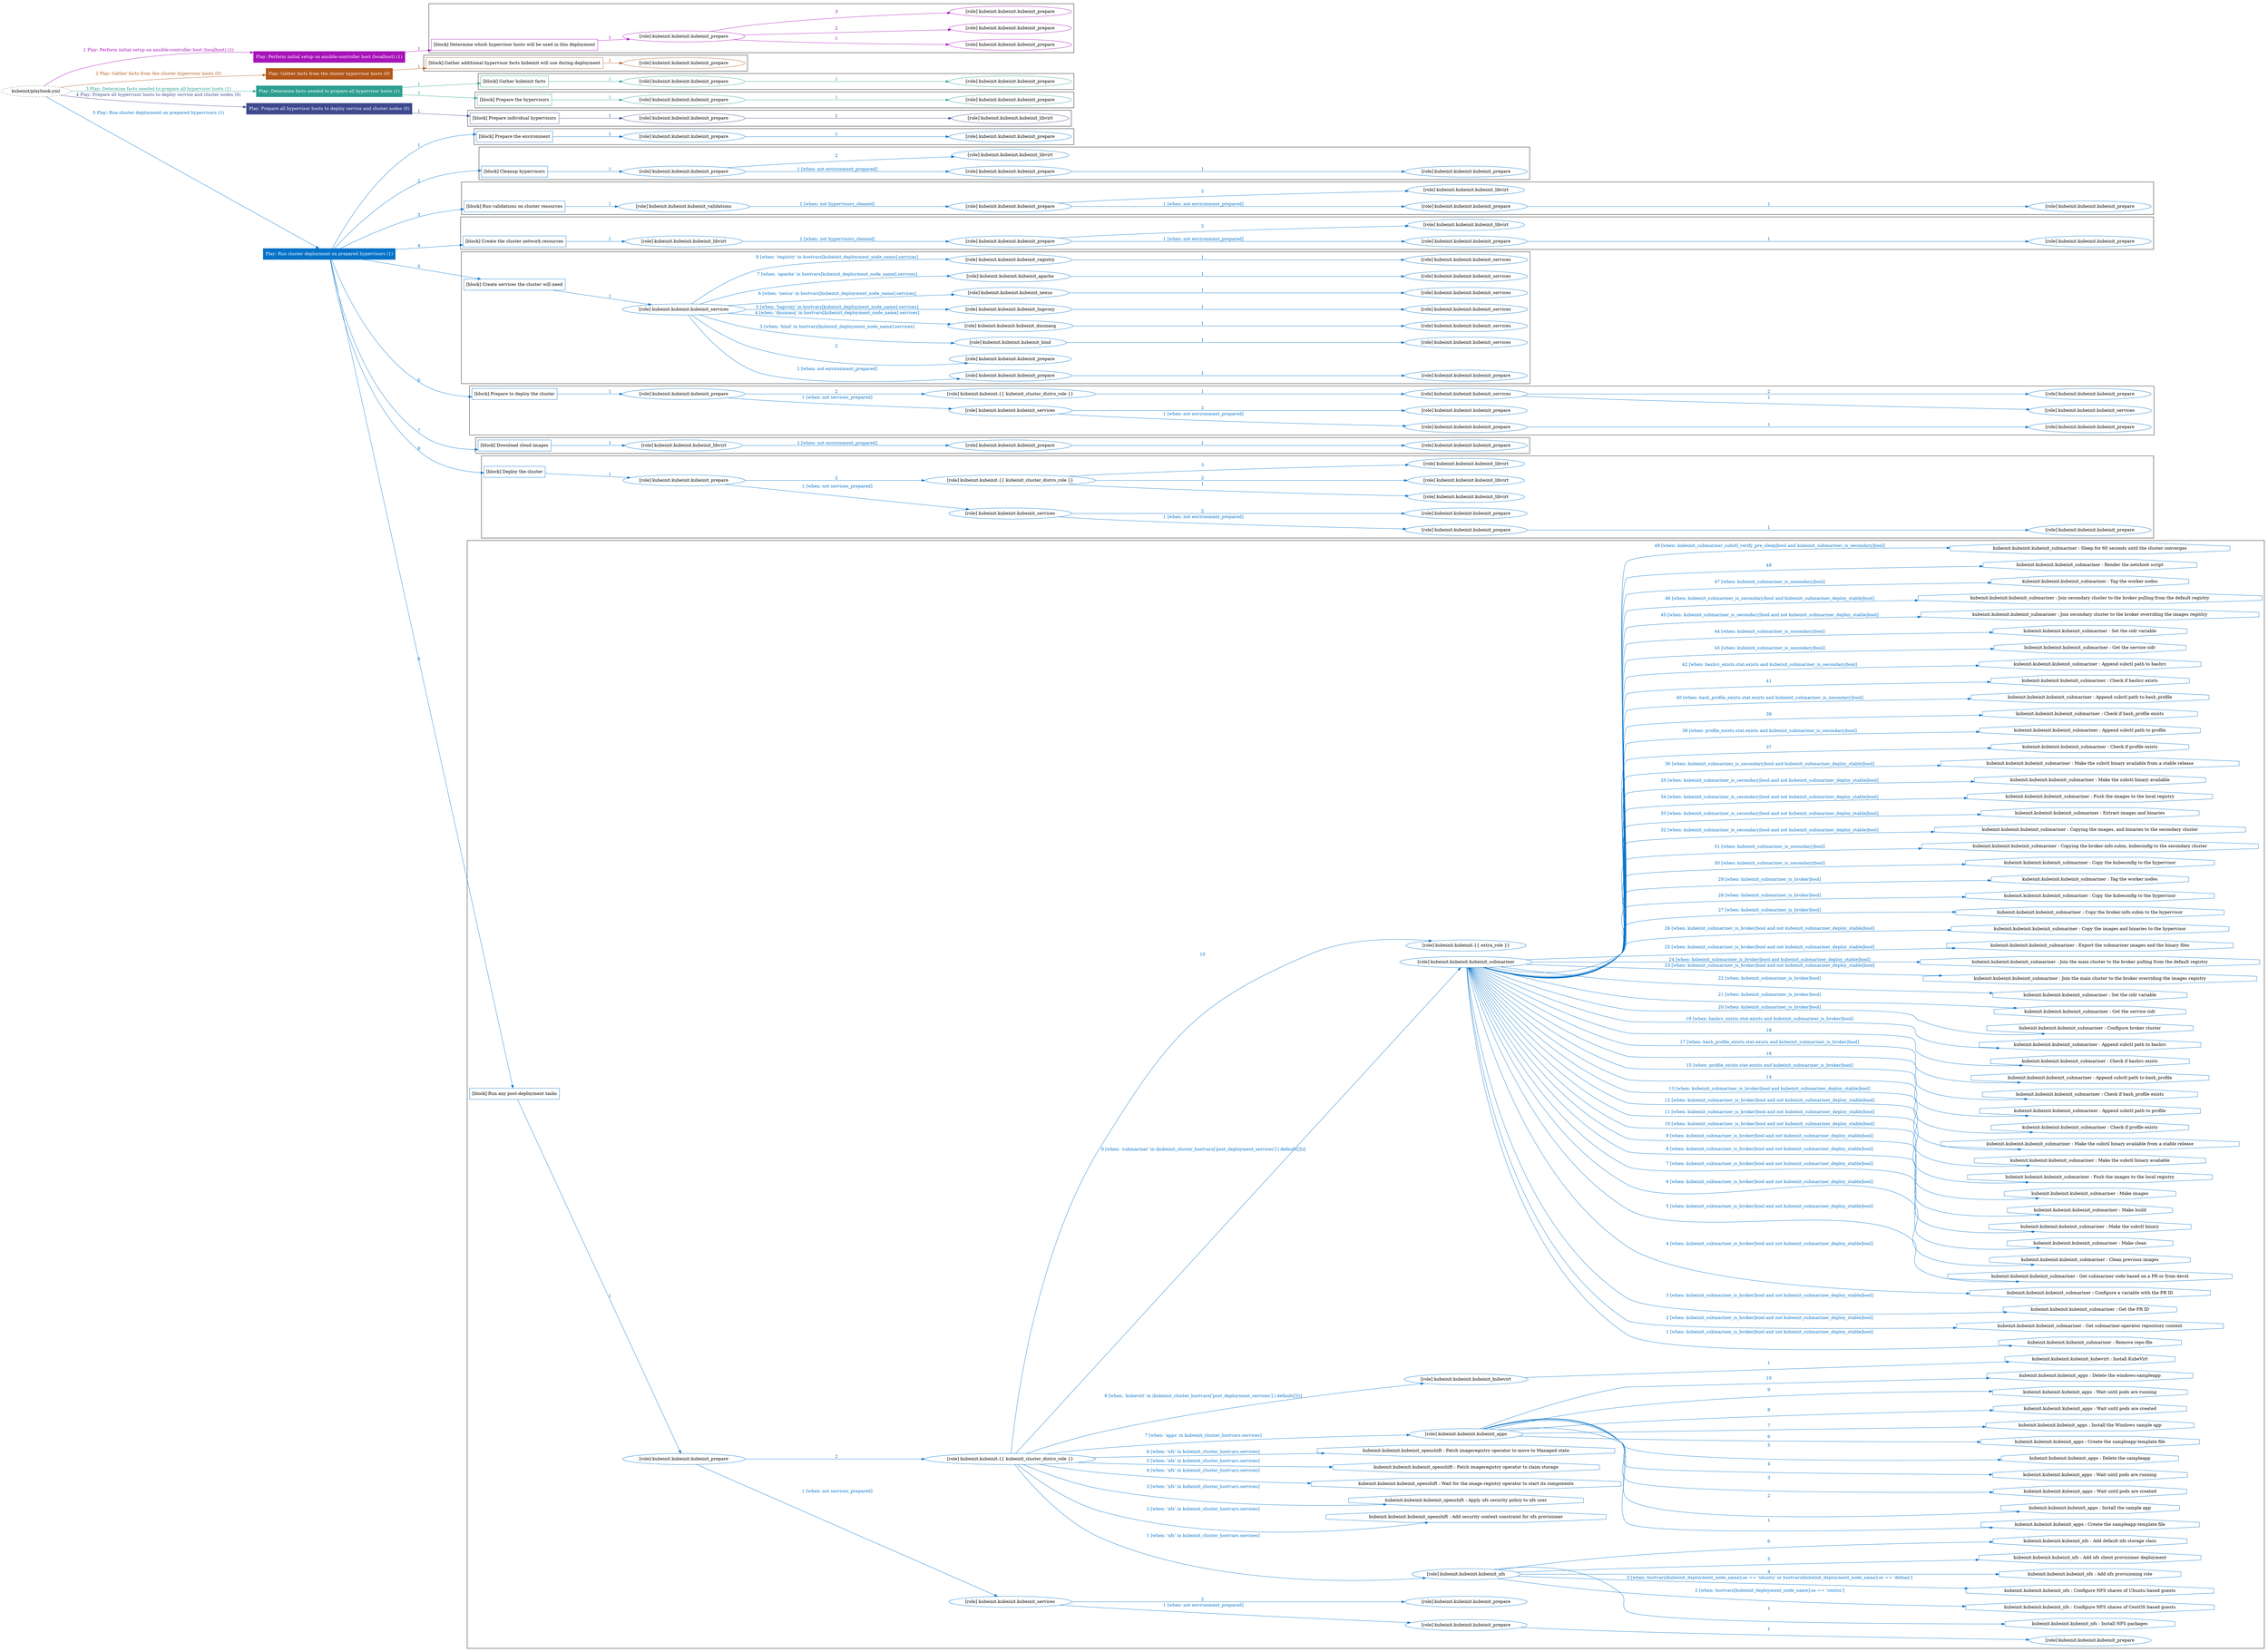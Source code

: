 digraph {
	graph [concentrate=true ordering=in rankdir=LR ratio=fill]
	edge [esep=5 sep=10]
	"kubeinit/playbook.yml" [URL="/home/runner/work/kubeinit/kubeinit/kubeinit/playbook.yml" id=playbook_f5b51551 style=dotted]
	"kubeinit/playbook.yml" -> play_7c133dd0 [label="1 Play: Perform initial setup on ansible-controller host (localhost) (1)" color="#a712ba" fontcolor="#a712ba" id=edge_playbook_f5b51551_play_7c133dd0 labeltooltip="1 Play: Perform initial setup on ansible-controller host (localhost) (1)" tooltip="1 Play: Perform initial setup on ansible-controller host (localhost) (1)"]
	subgraph "Play: Perform initial setup on ansible-controller host (localhost) (1)" {
		play_7c133dd0 [label="Play: Perform initial setup on ansible-controller host (localhost) (1)" URL="/home/runner/work/kubeinit/kubeinit/kubeinit/playbook.yml" color="#a712ba" fontcolor="#ffffff" id=play_7c133dd0 shape=box style=filled tooltip=localhost]
		play_7c133dd0 -> block_c8380fb7 [label=1 color="#a712ba" fontcolor="#a712ba" id=edge_1_play_7c133dd0_block_c8380fb7 labeltooltip=1 tooltip=1]
		subgraph cluster_block_c8380fb7 {
			block_c8380fb7 [label="[block] Determine which hypervisor hosts will be used in this deployment" URL="/home/runner/work/kubeinit/kubeinit/kubeinit/playbook.yml" color="#a712ba" id=block_c8380fb7 labeltooltip="Determine which hypervisor hosts will be used in this deployment" shape=box tooltip="Determine which hypervisor hosts will be used in this deployment"]
			block_c8380fb7 -> role_355ada29 [label="1 " color="#a712ba" fontcolor="#a712ba" id=edge_1_block_c8380fb7_role_355ada29 labeltooltip="1 " tooltip="1 "]
			subgraph "kubeinit.kubeinit.kubeinit_prepare" {
				role_355ada29 [label="[role] kubeinit.kubeinit.kubeinit_prepare" URL="/home/runner/work/kubeinit/kubeinit/kubeinit/playbook.yml" color="#a712ba" id=role_355ada29 tooltip="kubeinit.kubeinit.kubeinit_prepare"]
				role_355ada29 -> role_05260532 [label="1 " color="#a712ba" fontcolor="#a712ba" id=edge_1_role_355ada29_role_05260532 labeltooltip="1 " tooltip="1 "]
				subgraph "kubeinit.kubeinit.kubeinit_prepare" {
					role_05260532 [label="[role] kubeinit.kubeinit.kubeinit_prepare" URL="/home/runner/.ansible/collections/ansible_collections/kubeinit/kubeinit/roles/kubeinit_prepare/tasks/build_hypervisors_group.yml" color="#a712ba" id=role_05260532 tooltip="kubeinit.kubeinit.kubeinit_prepare"]
				}
				role_355ada29 -> role_53c33a68 [label="2 " color="#a712ba" fontcolor="#a712ba" id=edge_2_role_355ada29_role_53c33a68 labeltooltip="2 " tooltip="2 "]
				subgraph "kubeinit.kubeinit.kubeinit_prepare" {
					role_53c33a68 [label="[role] kubeinit.kubeinit.kubeinit_prepare" URL="/home/runner/.ansible/collections/ansible_collections/kubeinit/kubeinit/roles/kubeinit_prepare/tasks/build_hypervisors_group.yml" color="#a712ba" id=role_53c33a68 tooltip="kubeinit.kubeinit.kubeinit_prepare"]
				}
				role_355ada29 -> role_d160fe95 [label="3 " color="#a712ba" fontcolor="#a712ba" id=edge_3_role_355ada29_role_d160fe95 labeltooltip="3 " tooltip="3 "]
				subgraph "kubeinit.kubeinit.kubeinit_prepare" {
					role_d160fe95 [label="[role] kubeinit.kubeinit.kubeinit_prepare" URL="/home/runner/.ansible/collections/ansible_collections/kubeinit/kubeinit/roles/kubeinit_prepare/tasks/build_hypervisors_group.yml" color="#a712ba" id=role_d160fe95 tooltip="kubeinit.kubeinit.kubeinit_prepare"]
				}
			}
		}
	}
	"kubeinit/playbook.yml" -> play_f3537ad7 [label="2 Play: Gather facts from the cluster hypervisor hosts (0)" color="#b35619" fontcolor="#b35619" id=edge_playbook_f5b51551_play_f3537ad7 labeltooltip="2 Play: Gather facts from the cluster hypervisor hosts (0)" tooltip="2 Play: Gather facts from the cluster hypervisor hosts (0)"]
	subgraph "Play: Gather facts from the cluster hypervisor hosts (0)" {
		play_f3537ad7 [label="Play: Gather facts from the cluster hypervisor hosts (0)" URL="/home/runner/work/kubeinit/kubeinit/kubeinit/playbook.yml" color="#b35619" fontcolor="#ffffff" id=play_f3537ad7 shape=box style=filled tooltip="Play: Gather facts from the cluster hypervisor hosts (0)"]
		play_f3537ad7 -> block_a9c623db [label=1 color="#b35619" fontcolor="#b35619" id=edge_1_play_f3537ad7_block_a9c623db labeltooltip=1 tooltip=1]
		subgraph cluster_block_a9c623db {
			block_a9c623db [label="[block] Gather additional hypervisor facts kubeinit will use during deployment" URL="/home/runner/work/kubeinit/kubeinit/kubeinit/playbook.yml" color="#b35619" id=block_a9c623db labeltooltip="Gather additional hypervisor facts kubeinit will use during deployment" shape=box tooltip="Gather additional hypervisor facts kubeinit will use during deployment"]
			block_a9c623db -> role_04ad7390 [label="1 " color="#b35619" fontcolor="#b35619" id=edge_1_block_a9c623db_role_04ad7390 labeltooltip="1 " tooltip="1 "]
			subgraph "kubeinit.kubeinit.kubeinit_prepare" {
				role_04ad7390 [label="[role] kubeinit.kubeinit.kubeinit_prepare" URL="/home/runner/work/kubeinit/kubeinit/kubeinit/playbook.yml" color="#b35619" id=role_04ad7390 tooltip="kubeinit.kubeinit.kubeinit_prepare"]
			}
		}
	}
	"kubeinit/playbook.yml" -> play_3ff4dc5c [label="3 Play: Determine facts needed to prepare all hypervisor hosts (1)" color="#2d9f91" fontcolor="#2d9f91" id=edge_playbook_f5b51551_play_3ff4dc5c labeltooltip="3 Play: Determine facts needed to prepare all hypervisor hosts (1)" tooltip="3 Play: Determine facts needed to prepare all hypervisor hosts (1)"]
	subgraph "Play: Determine facts needed to prepare all hypervisor hosts (1)" {
		play_3ff4dc5c [label="Play: Determine facts needed to prepare all hypervisor hosts (1)" URL="/home/runner/work/kubeinit/kubeinit/kubeinit/playbook.yml" color="#2d9f91" fontcolor="#ffffff" id=play_3ff4dc5c shape=box style=filled tooltip=localhost]
		play_3ff4dc5c -> block_3c802674 [label=1 color="#2d9f91" fontcolor="#2d9f91" id=edge_1_play_3ff4dc5c_block_3c802674 labeltooltip=1 tooltip=1]
		subgraph cluster_block_3c802674 {
			block_3c802674 [label="[block] Gather kubeinit facts" URL="/home/runner/work/kubeinit/kubeinit/kubeinit/playbook.yml" color="#2d9f91" id=block_3c802674 labeltooltip="Gather kubeinit facts" shape=box tooltip="Gather kubeinit facts"]
			block_3c802674 -> role_fa8e58b7 [label="1 " color="#2d9f91" fontcolor="#2d9f91" id=edge_1_block_3c802674_role_fa8e58b7 labeltooltip="1 " tooltip="1 "]
			subgraph "kubeinit.kubeinit.kubeinit_prepare" {
				role_fa8e58b7 [label="[role] kubeinit.kubeinit.kubeinit_prepare" URL="/home/runner/work/kubeinit/kubeinit/kubeinit/playbook.yml" color="#2d9f91" id=role_fa8e58b7 tooltip="kubeinit.kubeinit.kubeinit_prepare"]
				role_fa8e58b7 -> role_16462864 [label="1 " color="#2d9f91" fontcolor="#2d9f91" id=edge_1_role_fa8e58b7_role_16462864 labeltooltip="1 " tooltip="1 "]
				subgraph "kubeinit.kubeinit.kubeinit_prepare" {
					role_16462864 [label="[role] kubeinit.kubeinit.kubeinit_prepare" URL="/home/runner/.ansible/collections/ansible_collections/kubeinit/kubeinit/roles/kubeinit_prepare/tasks/gather_kubeinit_facts.yml" color="#2d9f91" id=role_16462864 tooltip="kubeinit.kubeinit.kubeinit_prepare"]
				}
			}
		}
		play_3ff4dc5c -> block_e9dd4299 [label=2 color="#2d9f91" fontcolor="#2d9f91" id=edge_2_play_3ff4dc5c_block_e9dd4299 labeltooltip=2 tooltip=2]
		subgraph cluster_block_e9dd4299 {
			block_e9dd4299 [label="[block] Prepare the hypervisors" URL="/home/runner/work/kubeinit/kubeinit/kubeinit/playbook.yml" color="#2d9f91" id=block_e9dd4299 labeltooltip="Prepare the hypervisors" shape=box tooltip="Prepare the hypervisors"]
			block_e9dd4299 -> role_6958d85a [label="1 " color="#2d9f91" fontcolor="#2d9f91" id=edge_1_block_e9dd4299_role_6958d85a labeltooltip="1 " tooltip="1 "]
			subgraph "kubeinit.kubeinit.kubeinit_prepare" {
				role_6958d85a [label="[role] kubeinit.kubeinit.kubeinit_prepare" URL="/home/runner/work/kubeinit/kubeinit/kubeinit/playbook.yml" color="#2d9f91" id=role_6958d85a tooltip="kubeinit.kubeinit.kubeinit_prepare"]
				role_6958d85a -> role_3bb88c44 [label="1 " color="#2d9f91" fontcolor="#2d9f91" id=edge_1_role_6958d85a_role_3bb88c44 labeltooltip="1 " tooltip="1 "]
				subgraph "kubeinit.kubeinit.kubeinit_prepare" {
					role_3bb88c44 [label="[role] kubeinit.kubeinit.kubeinit_prepare" URL="/home/runner/.ansible/collections/ansible_collections/kubeinit/kubeinit/roles/kubeinit_prepare/tasks/gather_kubeinit_facts.yml" color="#2d9f91" id=role_3bb88c44 tooltip="kubeinit.kubeinit.kubeinit_prepare"]
				}
			}
		}
	}
	"kubeinit/playbook.yml" -> play_138b1928 [label="4 Play: Prepare all hypervisor hosts to deploy service and cluster nodes (0)" color="#3e498e" fontcolor="#3e498e" id=edge_playbook_f5b51551_play_138b1928 labeltooltip="4 Play: Prepare all hypervisor hosts to deploy service and cluster nodes (0)" tooltip="4 Play: Prepare all hypervisor hosts to deploy service and cluster nodes (0)"]
	subgraph "Play: Prepare all hypervisor hosts to deploy service and cluster nodes (0)" {
		play_138b1928 [label="Play: Prepare all hypervisor hosts to deploy service and cluster nodes (0)" URL="/home/runner/work/kubeinit/kubeinit/kubeinit/playbook.yml" color="#3e498e" fontcolor="#ffffff" id=play_138b1928 shape=box style=filled tooltip="Play: Prepare all hypervisor hosts to deploy service and cluster nodes (0)"]
		play_138b1928 -> block_41f9767f [label=1 color="#3e498e" fontcolor="#3e498e" id=edge_1_play_138b1928_block_41f9767f labeltooltip=1 tooltip=1]
		subgraph cluster_block_41f9767f {
			block_41f9767f [label="[block] Prepare individual hypervisors" URL="/home/runner/work/kubeinit/kubeinit/kubeinit/playbook.yml" color="#3e498e" id=block_41f9767f labeltooltip="Prepare individual hypervisors" shape=box tooltip="Prepare individual hypervisors"]
			block_41f9767f -> role_19004682 [label="1 " color="#3e498e" fontcolor="#3e498e" id=edge_1_block_41f9767f_role_19004682 labeltooltip="1 " tooltip="1 "]
			subgraph "kubeinit.kubeinit.kubeinit_prepare" {
				role_19004682 [label="[role] kubeinit.kubeinit.kubeinit_prepare" URL="/home/runner/work/kubeinit/kubeinit/kubeinit/playbook.yml" color="#3e498e" id=role_19004682 tooltip="kubeinit.kubeinit.kubeinit_prepare"]
				role_19004682 -> role_23d7a0ad [label="1 " color="#3e498e" fontcolor="#3e498e" id=edge_1_role_19004682_role_23d7a0ad labeltooltip="1 " tooltip="1 "]
				subgraph "kubeinit.kubeinit.kubeinit_libvirt" {
					role_23d7a0ad [label="[role] kubeinit.kubeinit.kubeinit_libvirt" URL="/home/runner/.ansible/collections/ansible_collections/kubeinit/kubeinit/roles/kubeinit_prepare/tasks/prepare_hypervisor.yml" color="#3e498e" id=role_23d7a0ad tooltip="kubeinit.kubeinit.kubeinit_libvirt"]
				}
			}
		}
	}
	"kubeinit/playbook.yml" -> play_c99a9e21 [label="5 Play: Run cluster deployment on prepared hypervisors (1)" color="#0472c8" fontcolor="#0472c8" id=edge_playbook_f5b51551_play_c99a9e21 labeltooltip="5 Play: Run cluster deployment on prepared hypervisors (1)" tooltip="5 Play: Run cluster deployment on prepared hypervisors (1)"]
	subgraph "Play: Run cluster deployment on prepared hypervisors (1)" {
		play_c99a9e21 [label="Play: Run cluster deployment on prepared hypervisors (1)" URL="/home/runner/work/kubeinit/kubeinit/kubeinit/playbook.yml" color="#0472c8" fontcolor="#ffffff" id=play_c99a9e21 shape=box style=filled tooltip=localhost]
		play_c99a9e21 -> block_f7a8546b [label=1 color="#0472c8" fontcolor="#0472c8" id=edge_1_play_c99a9e21_block_f7a8546b labeltooltip=1 tooltip=1]
		subgraph cluster_block_f7a8546b {
			block_f7a8546b [label="[block] Prepare the environment" URL="/home/runner/work/kubeinit/kubeinit/kubeinit/playbook.yml" color="#0472c8" id=block_f7a8546b labeltooltip="Prepare the environment" shape=box tooltip="Prepare the environment"]
			block_f7a8546b -> role_19b797d5 [label="1 " color="#0472c8" fontcolor="#0472c8" id=edge_1_block_f7a8546b_role_19b797d5 labeltooltip="1 " tooltip="1 "]
			subgraph "kubeinit.kubeinit.kubeinit_prepare" {
				role_19b797d5 [label="[role] kubeinit.kubeinit.kubeinit_prepare" URL="/home/runner/work/kubeinit/kubeinit/kubeinit/playbook.yml" color="#0472c8" id=role_19b797d5 tooltip="kubeinit.kubeinit.kubeinit_prepare"]
				role_19b797d5 -> role_546543a0 [label="1 " color="#0472c8" fontcolor="#0472c8" id=edge_1_role_19b797d5_role_546543a0 labeltooltip="1 " tooltip="1 "]
				subgraph "kubeinit.kubeinit.kubeinit_prepare" {
					role_546543a0 [label="[role] kubeinit.kubeinit.kubeinit_prepare" URL="/home/runner/.ansible/collections/ansible_collections/kubeinit/kubeinit/roles/kubeinit_prepare/tasks/gather_kubeinit_facts.yml" color="#0472c8" id=role_546543a0 tooltip="kubeinit.kubeinit.kubeinit_prepare"]
				}
			}
		}
		play_c99a9e21 -> block_211b1c94 [label=2 color="#0472c8" fontcolor="#0472c8" id=edge_2_play_c99a9e21_block_211b1c94 labeltooltip=2 tooltip=2]
		subgraph cluster_block_211b1c94 {
			block_211b1c94 [label="[block] Cleanup hypervisors" URL="/home/runner/work/kubeinit/kubeinit/kubeinit/playbook.yml" color="#0472c8" id=block_211b1c94 labeltooltip="Cleanup hypervisors" shape=box tooltip="Cleanup hypervisors"]
			block_211b1c94 -> role_6e9eea5f [label="1 " color="#0472c8" fontcolor="#0472c8" id=edge_1_block_211b1c94_role_6e9eea5f labeltooltip="1 " tooltip="1 "]
			subgraph "kubeinit.kubeinit.kubeinit_prepare" {
				role_6e9eea5f [label="[role] kubeinit.kubeinit.kubeinit_prepare" URL="/home/runner/work/kubeinit/kubeinit/kubeinit/playbook.yml" color="#0472c8" id=role_6e9eea5f tooltip="kubeinit.kubeinit.kubeinit_prepare"]
				role_6e9eea5f -> role_9946d569 [label="1 [when: not environment_prepared]" color="#0472c8" fontcolor="#0472c8" id=edge_1_role_6e9eea5f_role_9946d569 labeltooltip="1 [when: not environment_prepared]" tooltip="1 [when: not environment_prepared]"]
				subgraph "kubeinit.kubeinit.kubeinit_prepare" {
					role_9946d569 [label="[role] kubeinit.kubeinit.kubeinit_prepare" URL="/home/runner/.ansible/collections/ansible_collections/kubeinit/kubeinit/roles/kubeinit_prepare/tasks/cleanup_hypervisors.yml" color="#0472c8" id=role_9946d569 tooltip="kubeinit.kubeinit.kubeinit_prepare"]
					role_9946d569 -> role_0b9f482b [label="1 " color="#0472c8" fontcolor="#0472c8" id=edge_1_role_9946d569_role_0b9f482b labeltooltip="1 " tooltip="1 "]
					subgraph "kubeinit.kubeinit.kubeinit_prepare" {
						role_0b9f482b [label="[role] kubeinit.kubeinit.kubeinit_prepare" URL="/home/runner/.ansible/collections/ansible_collections/kubeinit/kubeinit/roles/kubeinit_prepare/tasks/gather_kubeinit_facts.yml" color="#0472c8" id=role_0b9f482b tooltip="kubeinit.kubeinit.kubeinit_prepare"]
					}
				}
				role_6e9eea5f -> role_e74b460c [label="2 " color="#0472c8" fontcolor="#0472c8" id=edge_2_role_6e9eea5f_role_e74b460c labeltooltip="2 " tooltip="2 "]
				subgraph "kubeinit.kubeinit.kubeinit_libvirt" {
					role_e74b460c [label="[role] kubeinit.kubeinit.kubeinit_libvirt" URL="/home/runner/.ansible/collections/ansible_collections/kubeinit/kubeinit/roles/kubeinit_prepare/tasks/cleanup_hypervisors.yml" color="#0472c8" id=role_e74b460c tooltip="kubeinit.kubeinit.kubeinit_libvirt"]
				}
			}
		}
		play_c99a9e21 -> block_2bea90e4 [label=3 color="#0472c8" fontcolor="#0472c8" id=edge_3_play_c99a9e21_block_2bea90e4 labeltooltip=3 tooltip=3]
		subgraph cluster_block_2bea90e4 {
			block_2bea90e4 [label="[block] Run validations on cluster resources" URL="/home/runner/work/kubeinit/kubeinit/kubeinit/playbook.yml" color="#0472c8" id=block_2bea90e4 labeltooltip="Run validations on cluster resources" shape=box tooltip="Run validations on cluster resources"]
			block_2bea90e4 -> role_7a016da1 [label="1 " color="#0472c8" fontcolor="#0472c8" id=edge_1_block_2bea90e4_role_7a016da1 labeltooltip="1 " tooltip="1 "]
			subgraph "kubeinit.kubeinit.kubeinit_validations" {
				role_7a016da1 [label="[role] kubeinit.kubeinit.kubeinit_validations" URL="/home/runner/work/kubeinit/kubeinit/kubeinit/playbook.yml" color="#0472c8" id=role_7a016da1 tooltip="kubeinit.kubeinit.kubeinit_validations"]
				role_7a016da1 -> role_0a4778c6 [label="1 [when: not hypervisors_cleaned]" color="#0472c8" fontcolor="#0472c8" id=edge_1_role_7a016da1_role_0a4778c6 labeltooltip="1 [when: not hypervisors_cleaned]" tooltip="1 [when: not hypervisors_cleaned]"]
				subgraph "kubeinit.kubeinit.kubeinit_prepare" {
					role_0a4778c6 [label="[role] kubeinit.kubeinit.kubeinit_prepare" URL="/home/runner/.ansible/collections/ansible_collections/kubeinit/kubeinit/roles/kubeinit_validations/tasks/main.yml" color="#0472c8" id=role_0a4778c6 tooltip="kubeinit.kubeinit.kubeinit_prepare"]
					role_0a4778c6 -> role_c9eb3421 [label="1 [when: not environment_prepared]" color="#0472c8" fontcolor="#0472c8" id=edge_1_role_0a4778c6_role_c9eb3421 labeltooltip="1 [when: not environment_prepared]" tooltip="1 [when: not environment_prepared]"]
					subgraph "kubeinit.kubeinit.kubeinit_prepare" {
						role_c9eb3421 [label="[role] kubeinit.kubeinit.kubeinit_prepare" URL="/home/runner/.ansible/collections/ansible_collections/kubeinit/kubeinit/roles/kubeinit_prepare/tasks/cleanup_hypervisors.yml" color="#0472c8" id=role_c9eb3421 tooltip="kubeinit.kubeinit.kubeinit_prepare"]
						role_c9eb3421 -> role_e65b82db [label="1 " color="#0472c8" fontcolor="#0472c8" id=edge_1_role_c9eb3421_role_e65b82db labeltooltip="1 " tooltip="1 "]
						subgraph "kubeinit.kubeinit.kubeinit_prepare" {
							role_e65b82db [label="[role] kubeinit.kubeinit.kubeinit_prepare" URL="/home/runner/.ansible/collections/ansible_collections/kubeinit/kubeinit/roles/kubeinit_prepare/tasks/gather_kubeinit_facts.yml" color="#0472c8" id=role_e65b82db tooltip="kubeinit.kubeinit.kubeinit_prepare"]
						}
					}
					role_0a4778c6 -> role_568297ce [label="2 " color="#0472c8" fontcolor="#0472c8" id=edge_2_role_0a4778c6_role_568297ce labeltooltip="2 " tooltip="2 "]
					subgraph "kubeinit.kubeinit.kubeinit_libvirt" {
						role_568297ce [label="[role] kubeinit.kubeinit.kubeinit_libvirt" URL="/home/runner/.ansible/collections/ansible_collections/kubeinit/kubeinit/roles/kubeinit_prepare/tasks/cleanup_hypervisors.yml" color="#0472c8" id=role_568297ce tooltip="kubeinit.kubeinit.kubeinit_libvirt"]
					}
				}
			}
		}
		play_c99a9e21 -> block_78001206 [label=4 color="#0472c8" fontcolor="#0472c8" id=edge_4_play_c99a9e21_block_78001206 labeltooltip=4 tooltip=4]
		subgraph cluster_block_78001206 {
			block_78001206 [label="[block] Create the cluster network resources" URL="/home/runner/work/kubeinit/kubeinit/kubeinit/playbook.yml" color="#0472c8" id=block_78001206 labeltooltip="Create the cluster network resources" shape=box tooltip="Create the cluster network resources"]
			block_78001206 -> role_f46371eb [label="1 " color="#0472c8" fontcolor="#0472c8" id=edge_1_block_78001206_role_f46371eb labeltooltip="1 " tooltip="1 "]
			subgraph "kubeinit.kubeinit.kubeinit_libvirt" {
				role_f46371eb [label="[role] kubeinit.kubeinit.kubeinit_libvirt" URL="/home/runner/work/kubeinit/kubeinit/kubeinit/playbook.yml" color="#0472c8" id=role_f46371eb tooltip="kubeinit.kubeinit.kubeinit_libvirt"]
				role_f46371eb -> role_27a8d64c [label="1 [when: not hypervisors_cleaned]" color="#0472c8" fontcolor="#0472c8" id=edge_1_role_f46371eb_role_27a8d64c labeltooltip="1 [when: not hypervisors_cleaned]" tooltip="1 [when: not hypervisors_cleaned]"]
				subgraph "kubeinit.kubeinit.kubeinit_prepare" {
					role_27a8d64c [label="[role] kubeinit.kubeinit.kubeinit_prepare" URL="/home/runner/.ansible/collections/ansible_collections/kubeinit/kubeinit/roles/kubeinit_libvirt/tasks/create_network.yml" color="#0472c8" id=role_27a8d64c tooltip="kubeinit.kubeinit.kubeinit_prepare"]
					role_27a8d64c -> role_9cf0d32d [label="1 [when: not environment_prepared]" color="#0472c8" fontcolor="#0472c8" id=edge_1_role_27a8d64c_role_9cf0d32d labeltooltip="1 [when: not environment_prepared]" tooltip="1 [when: not environment_prepared]"]
					subgraph "kubeinit.kubeinit.kubeinit_prepare" {
						role_9cf0d32d [label="[role] kubeinit.kubeinit.kubeinit_prepare" URL="/home/runner/.ansible/collections/ansible_collections/kubeinit/kubeinit/roles/kubeinit_prepare/tasks/cleanup_hypervisors.yml" color="#0472c8" id=role_9cf0d32d tooltip="kubeinit.kubeinit.kubeinit_prepare"]
						role_9cf0d32d -> role_3f060811 [label="1 " color="#0472c8" fontcolor="#0472c8" id=edge_1_role_9cf0d32d_role_3f060811 labeltooltip="1 " tooltip="1 "]
						subgraph "kubeinit.kubeinit.kubeinit_prepare" {
							role_3f060811 [label="[role] kubeinit.kubeinit.kubeinit_prepare" URL="/home/runner/.ansible/collections/ansible_collections/kubeinit/kubeinit/roles/kubeinit_prepare/tasks/gather_kubeinit_facts.yml" color="#0472c8" id=role_3f060811 tooltip="kubeinit.kubeinit.kubeinit_prepare"]
						}
					}
					role_27a8d64c -> role_40bda6e0 [label="2 " color="#0472c8" fontcolor="#0472c8" id=edge_2_role_27a8d64c_role_40bda6e0 labeltooltip="2 " tooltip="2 "]
					subgraph "kubeinit.kubeinit.kubeinit_libvirt" {
						role_40bda6e0 [label="[role] kubeinit.kubeinit.kubeinit_libvirt" URL="/home/runner/.ansible/collections/ansible_collections/kubeinit/kubeinit/roles/kubeinit_prepare/tasks/cleanup_hypervisors.yml" color="#0472c8" id=role_40bda6e0 tooltip="kubeinit.kubeinit.kubeinit_libvirt"]
					}
				}
			}
		}
		play_c99a9e21 -> block_6c9f2adb [label=5 color="#0472c8" fontcolor="#0472c8" id=edge_5_play_c99a9e21_block_6c9f2adb labeltooltip=5 tooltip=5]
		subgraph cluster_block_6c9f2adb {
			block_6c9f2adb [label="[block] Create services the cluster will need" URL="/home/runner/work/kubeinit/kubeinit/kubeinit/playbook.yml" color="#0472c8" id=block_6c9f2adb labeltooltip="Create services the cluster will need" shape=box tooltip="Create services the cluster will need"]
			block_6c9f2adb -> role_51a87b21 [label="1 " color="#0472c8" fontcolor="#0472c8" id=edge_1_block_6c9f2adb_role_51a87b21 labeltooltip="1 " tooltip="1 "]
			subgraph "kubeinit.kubeinit.kubeinit_services" {
				role_51a87b21 [label="[role] kubeinit.kubeinit.kubeinit_services" URL="/home/runner/work/kubeinit/kubeinit/kubeinit/playbook.yml" color="#0472c8" id=role_51a87b21 tooltip="kubeinit.kubeinit.kubeinit_services"]
				role_51a87b21 -> role_0f5f4a94 [label="1 [when: not environment_prepared]" color="#0472c8" fontcolor="#0472c8" id=edge_1_role_51a87b21_role_0f5f4a94 labeltooltip="1 [when: not environment_prepared]" tooltip="1 [when: not environment_prepared]"]
				subgraph "kubeinit.kubeinit.kubeinit_prepare" {
					role_0f5f4a94 [label="[role] kubeinit.kubeinit.kubeinit_prepare" URL="/home/runner/.ansible/collections/ansible_collections/kubeinit/kubeinit/roles/kubeinit_services/tasks/main.yml" color="#0472c8" id=role_0f5f4a94 tooltip="kubeinit.kubeinit.kubeinit_prepare"]
					role_0f5f4a94 -> role_7078ad0a [label="1 " color="#0472c8" fontcolor="#0472c8" id=edge_1_role_0f5f4a94_role_7078ad0a labeltooltip="1 " tooltip="1 "]
					subgraph "kubeinit.kubeinit.kubeinit_prepare" {
						role_7078ad0a [label="[role] kubeinit.kubeinit.kubeinit_prepare" URL="/home/runner/.ansible/collections/ansible_collections/kubeinit/kubeinit/roles/kubeinit_prepare/tasks/gather_kubeinit_facts.yml" color="#0472c8" id=role_7078ad0a tooltip="kubeinit.kubeinit.kubeinit_prepare"]
					}
				}
				role_51a87b21 -> role_49643939 [label="2 " color="#0472c8" fontcolor="#0472c8" id=edge_2_role_51a87b21_role_49643939 labeltooltip="2 " tooltip="2 "]
				subgraph "kubeinit.kubeinit.kubeinit_prepare" {
					role_49643939 [label="[role] kubeinit.kubeinit.kubeinit_prepare" URL="/home/runner/.ansible/collections/ansible_collections/kubeinit/kubeinit/roles/kubeinit_services/tasks/00_create_service_pod.yml" color="#0472c8" id=role_49643939 tooltip="kubeinit.kubeinit.kubeinit_prepare"]
				}
				role_51a87b21 -> role_1cb1512e [label="3 [when: 'bind' in hostvars[kubeinit_deployment_node_name].services]" color="#0472c8" fontcolor="#0472c8" id=edge_3_role_51a87b21_role_1cb1512e labeltooltip="3 [when: 'bind' in hostvars[kubeinit_deployment_node_name].services]" tooltip="3 [when: 'bind' in hostvars[kubeinit_deployment_node_name].services]"]
				subgraph "kubeinit.kubeinit.kubeinit_bind" {
					role_1cb1512e [label="[role] kubeinit.kubeinit.kubeinit_bind" URL="/home/runner/.ansible/collections/ansible_collections/kubeinit/kubeinit/roles/kubeinit_services/tasks/start_services_containers.yml" color="#0472c8" id=role_1cb1512e tooltip="kubeinit.kubeinit.kubeinit_bind"]
					role_1cb1512e -> role_2d823e8d [label="1 " color="#0472c8" fontcolor="#0472c8" id=edge_1_role_1cb1512e_role_2d823e8d labeltooltip="1 " tooltip="1 "]
					subgraph "kubeinit.kubeinit.kubeinit_services" {
						role_2d823e8d [label="[role] kubeinit.kubeinit.kubeinit_services" URL="/home/runner/.ansible/collections/ansible_collections/kubeinit/kubeinit/roles/kubeinit_bind/tasks/main.yml" color="#0472c8" id=role_2d823e8d tooltip="kubeinit.kubeinit.kubeinit_services"]
					}
				}
				role_51a87b21 -> role_70c39ad0 [label="4 [when: 'dnsmasq' in hostvars[kubeinit_deployment_node_name].services]" color="#0472c8" fontcolor="#0472c8" id=edge_4_role_51a87b21_role_70c39ad0 labeltooltip="4 [when: 'dnsmasq' in hostvars[kubeinit_deployment_node_name].services]" tooltip="4 [when: 'dnsmasq' in hostvars[kubeinit_deployment_node_name].services]"]
				subgraph "kubeinit.kubeinit.kubeinit_dnsmasq" {
					role_70c39ad0 [label="[role] kubeinit.kubeinit.kubeinit_dnsmasq" URL="/home/runner/.ansible/collections/ansible_collections/kubeinit/kubeinit/roles/kubeinit_services/tasks/start_services_containers.yml" color="#0472c8" id=role_70c39ad0 tooltip="kubeinit.kubeinit.kubeinit_dnsmasq"]
					role_70c39ad0 -> role_05d6840f [label="1 " color="#0472c8" fontcolor="#0472c8" id=edge_1_role_70c39ad0_role_05d6840f labeltooltip="1 " tooltip="1 "]
					subgraph "kubeinit.kubeinit.kubeinit_services" {
						role_05d6840f [label="[role] kubeinit.kubeinit.kubeinit_services" URL="/home/runner/.ansible/collections/ansible_collections/kubeinit/kubeinit/roles/kubeinit_dnsmasq/tasks/main.yml" color="#0472c8" id=role_05d6840f tooltip="kubeinit.kubeinit.kubeinit_services"]
					}
				}
				role_51a87b21 -> role_d2b69f9e [label="5 [when: 'haproxy' in hostvars[kubeinit_deployment_node_name].services]" color="#0472c8" fontcolor="#0472c8" id=edge_5_role_51a87b21_role_d2b69f9e labeltooltip="5 [when: 'haproxy' in hostvars[kubeinit_deployment_node_name].services]" tooltip="5 [when: 'haproxy' in hostvars[kubeinit_deployment_node_name].services]"]
				subgraph "kubeinit.kubeinit.kubeinit_haproxy" {
					role_d2b69f9e [label="[role] kubeinit.kubeinit.kubeinit_haproxy" URL="/home/runner/.ansible/collections/ansible_collections/kubeinit/kubeinit/roles/kubeinit_services/tasks/start_services_containers.yml" color="#0472c8" id=role_d2b69f9e tooltip="kubeinit.kubeinit.kubeinit_haproxy"]
					role_d2b69f9e -> role_7eb2f4d9 [label="1 " color="#0472c8" fontcolor="#0472c8" id=edge_1_role_d2b69f9e_role_7eb2f4d9 labeltooltip="1 " tooltip="1 "]
					subgraph "kubeinit.kubeinit.kubeinit_services" {
						role_7eb2f4d9 [label="[role] kubeinit.kubeinit.kubeinit_services" URL="/home/runner/.ansible/collections/ansible_collections/kubeinit/kubeinit/roles/kubeinit_haproxy/tasks/main.yml" color="#0472c8" id=role_7eb2f4d9 tooltip="kubeinit.kubeinit.kubeinit_services"]
					}
				}
				role_51a87b21 -> role_c0860f1f [label="6 [when: 'nexus' in hostvars[kubeinit_deployment_node_name].services]" color="#0472c8" fontcolor="#0472c8" id=edge_6_role_51a87b21_role_c0860f1f labeltooltip="6 [when: 'nexus' in hostvars[kubeinit_deployment_node_name].services]" tooltip="6 [when: 'nexus' in hostvars[kubeinit_deployment_node_name].services]"]
				subgraph "kubeinit.kubeinit.kubeinit_nexus" {
					role_c0860f1f [label="[role] kubeinit.kubeinit.kubeinit_nexus" URL="/home/runner/.ansible/collections/ansible_collections/kubeinit/kubeinit/roles/kubeinit_services/tasks/start_services_containers.yml" color="#0472c8" id=role_c0860f1f tooltip="kubeinit.kubeinit.kubeinit_nexus"]
					role_c0860f1f -> role_236e1907 [label="1 " color="#0472c8" fontcolor="#0472c8" id=edge_1_role_c0860f1f_role_236e1907 labeltooltip="1 " tooltip="1 "]
					subgraph "kubeinit.kubeinit.kubeinit_services" {
						role_236e1907 [label="[role] kubeinit.kubeinit.kubeinit_services" URL="/home/runner/.ansible/collections/ansible_collections/kubeinit/kubeinit/roles/kubeinit_nexus/tasks/main.yml" color="#0472c8" id=role_236e1907 tooltip="kubeinit.kubeinit.kubeinit_services"]
					}
				}
				role_51a87b21 -> role_2759dd16 [label="7 [when: 'apache' in hostvars[kubeinit_deployment_node_name].services]" color="#0472c8" fontcolor="#0472c8" id=edge_7_role_51a87b21_role_2759dd16 labeltooltip="7 [when: 'apache' in hostvars[kubeinit_deployment_node_name].services]" tooltip="7 [when: 'apache' in hostvars[kubeinit_deployment_node_name].services]"]
				subgraph "kubeinit.kubeinit.kubeinit_apache" {
					role_2759dd16 [label="[role] kubeinit.kubeinit.kubeinit_apache" URL="/home/runner/.ansible/collections/ansible_collections/kubeinit/kubeinit/roles/kubeinit_services/tasks/start_services_containers.yml" color="#0472c8" id=role_2759dd16 tooltip="kubeinit.kubeinit.kubeinit_apache"]
					role_2759dd16 -> role_c25084e4 [label="1 " color="#0472c8" fontcolor="#0472c8" id=edge_1_role_2759dd16_role_c25084e4 labeltooltip="1 " tooltip="1 "]
					subgraph "kubeinit.kubeinit.kubeinit_services" {
						role_c25084e4 [label="[role] kubeinit.kubeinit.kubeinit_services" URL="/home/runner/.ansible/collections/ansible_collections/kubeinit/kubeinit/roles/kubeinit_apache/tasks/main.yml" color="#0472c8" id=role_c25084e4 tooltip="kubeinit.kubeinit.kubeinit_services"]
					}
				}
				role_51a87b21 -> role_59eed0f0 [label="8 [when: 'registry' in hostvars[kubeinit_deployment_node_name].services]" color="#0472c8" fontcolor="#0472c8" id=edge_8_role_51a87b21_role_59eed0f0 labeltooltip="8 [when: 'registry' in hostvars[kubeinit_deployment_node_name].services]" tooltip="8 [when: 'registry' in hostvars[kubeinit_deployment_node_name].services]"]
				subgraph "kubeinit.kubeinit.kubeinit_registry" {
					role_59eed0f0 [label="[role] kubeinit.kubeinit.kubeinit_registry" URL="/home/runner/.ansible/collections/ansible_collections/kubeinit/kubeinit/roles/kubeinit_services/tasks/start_services_containers.yml" color="#0472c8" id=role_59eed0f0 tooltip="kubeinit.kubeinit.kubeinit_registry"]
					role_59eed0f0 -> role_80beec98 [label="1 " color="#0472c8" fontcolor="#0472c8" id=edge_1_role_59eed0f0_role_80beec98 labeltooltip="1 " tooltip="1 "]
					subgraph "kubeinit.kubeinit.kubeinit_services" {
						role_80beec98 [label="[role] kubeinit.kubeinit.kubeinit_services" URL="/home/runner/.ansible/collections/ansible_collections/kubeinit/kubeinit/roles/kubeinit_registry/tasks/main.yml" color="#0472c8" id=role_80beec98 tooltip="kubeinit.kubeinit.kubeinit_services"]
					}
				}
			}
		}
		play_c99a9e21 -> block_c4abc6ad [label=6 color="#0472c8" fontcolor="#0472c8" id=edge_6_play_c99a9e21_block_c4abc6ad labeltooltip=6 tooltip=6]
		subgraph cluster_block_c4abc6ad {
			block_c4abc6ad [label="[block] Prepare to deploy the cluster" URL="/home/runner/work/kubeinit/kubeinit/kubeinit/playbook.yml" color="#0472c8" id=block_c4abc6ad labeltooltip="Prepare to deploy the cluster" shape=box tooltip="Prepare to deploy the cluster"]
			block_c4abc6ad -> role_fd2f0923 [label="1 " color="#0472c8" fontcolor="#0472c8" id=edge_1_block_c4abc6ad_role_fd2f0923 labeltooltip="1 " tooltip="1 "]
			subgraph "kubeinit.kubeinit.kubeinit_prepare" {
				role_fd2f0923 [label="[role] kubeinit.kubeinit.kubeinit_prepare" URL="/home/runner/work/kubeinit/kubeinit/kubeinit/playbook.yml" color="#0472c8" id=role_fd2f0923 tooltip="kubeinit.kubeinit.kubeinit_prepare"]
				role_fd2f0923 -> role_4c9cf3db [label="1 [when: not services_prepared]" color="#0472c8" fontcolor="#0472c8" id=edge_1_role_fd2f0923_role_4c9cf3db labeltooltip="1 [when: not services_prepared]" tooltip="1 [when: not services_prepared]"]
				subgraph "kubeinit.kubeinit.kubeinit_services" {
					role_4c9cf3db [label="[role] kubeinit.kubeinit.kubeinit_services" URL="/home/runner/.ansible/collections/ansible_collections/kubeinit/kubeinit/roles/kubeinit_prepare/tasks/prepare_cluster.yml" color="#0472c8" id=role_4c9cf3db tooltip="kubeinit.kubeinit.kubeinit_services"]
					role_4c9cf3db -> role_b121e6f8 [label="1 [when: not environment_prepared]" color="#0472c8" fontcolor="#0472c8" id=edge_1_role_4c9cf3db_role_b121e6f8 labeltooltip="1 [when: not environment_prepared]" tooltip="1 [when: not environment_prepared]"]
					subgraph "kubeinit.kubeinit.kubeinit_prepare" {
						role_b121e6f8 [label="[role] kubeinit.kubeinit.kubeinit_prepare" URL="/home/runner/.ansible/collections/ansible_collections/kubeinit/kubeinit/roles/kubeinit_services/tasks/prepare_services.yml" color="#0472c8" id=role_b121e6f8 tooltip="kubeinit.kubeinit.kubeinit_prepare"]
						role_b121e6f8 -> role_e3ffcd82 [label="1 " color="#0472c8" fontcolor="#0472c8" id=edge_1_role_b121e6f8_role_e3ffcd82 labeltooltip="1 " tooltip="1 "]
						subgraph "kubeinit.kubeinit.kubeinit_prepare" {
							role_e3ffcd82 [label="[role] kubeinit.kubeinit.kubeinit_prepare" URL="/home/runner/.ansible/collections/ansible_collections/kubeinit/kubeinit/roles/kubeinit_prepare/tasks/gather_kubeinit_facts.yml" color="#0472c8" id=role_e3ffcd82 tooltip="kubeinit.kubeinit.kubeinit_prepare"]
						}
					}
					role_4c9cf3db -> role_b5336df1 [label="2 " color="#0472c8" fontcolor="#0472c8" id=edge_2_role_4c9cf3db_role_b5336df1 labeltooltip="2 " tooltip="2 "]
					subgraph "kubeinit.kubeinit.kubeinit_prepare" {
						role_b5336df1 [label="[role] kubeinit.kubeinit.kubeinit_prepare" URL="/home/runner/.ansible/collections/ansible_collections/kubeinit/kubeinit/roles/kubeinit_services/tasks/prepare_services.yml" color="#0472c8" id=role_b5336df1 tooltip="kubeinit.kubeinit.kubeinit_prepare"]
					}
				}
				role_fd2f0923 -> role_9558aba9 [label="2 " color="#0472c8" fontcolor="#0472c8" id=edge_2_role_fd2f0923_role_9558aba9 labeltooltip="2 " tooltip="2 "]
				subgraph "kubeinit.kubeinit.{{ kubeinit_cluster_distro_role }}" {
					role_9558aba9 [label="[role] kubeinit.kubeinit.{{ kubeinit_cluster_distro_role }}" URL="/home/runner/.ansible/collections/ansible_collections/kubeinit/kubeinit/roles/kubeinit_prepare/tasks/prepare_cluster.yml" color="#0472c8" id=role_9558aba9 tooltip="kubeinit.kubeinit.{{ kubeinit_cluster_distro_role }}"]
					role_9558aba9 -> role_886d8eb1 [label="1 " color="#0472c8" fontcolor="#0472c8" id=edge_1_role_9558aba9_role_886d8eb1 labeltooltip="1 " tooltip="1 "]
					subgraph "kubeinit.kubeinit.kubeinit_services" {
						role_886d8eb1 [label="[role] kubeinit.kubeinit.kubeinit_services" URL="/home/runner/.ansible/collections/ansible_collections/kubeinit/kubeinit/roles/kubeinit_openshift/tasks/prepare_cluster.yml" color="#0472c8" id=role_886d8eb1 tooltip="kubeinit.kubeinit.kubeinit_services"]
						role_886d8eb1 -> role_11e74afa [label="1 " color="#0472c8" fontcolor="#0472c8" id=edge_1_role_886d8eb1_role_11e74afa labeltooltip="1 " tooltip="1 "]
						subgraph "kubeinit.kubeinit.kubeinit_services" {
							role_11e74afa [label="[role] kubeinit.kubeinit.kubeinit_services" URL="/home/runner/.ansible/collections/ansible_collections/kubeinit/kubeinit/roles/kubeinit_services/tasks/create_provision_container.yml" color="#0472c8" id=role_11e74afa tooltip="kubeinit.kubeinit.kubeinit_services"]
						}
						role_886d8eb1 -> role_5509813e [label="2 " color="#0472c8" fontcolor="#0472c8" id=edge_2_role_886d8eb1_role_5509813e labeltooltip="2 " tooltip="2 "]
						subgraph "kubeinit.kubeinit.kubeinit_prepare" {
							role_5509813e [label="[role] kubeinit.kubeinit.kubeinit_prepare" URL="/home/runner/.ansible/collections/ansible_collections/kubeinit/kubeinit/roles/kubeinit_services/tasks/create_provision_container.yml" color="#0472c8" id=role_5509813e tooltip="kubeinit.kubeinit.kubeinit_prepare"]
						}
					}
				}
			}
		}
		play_c99a9e21 -> block_9fa40ac1 [label=7 color="#0472c8" fontcolor="#0472c8" id=edge_7_play_c99a9e21_block_9fa40ac1 labeltooltip=7 tooltip=7]
		subgraph cluster_block_9fa40ac1 {
			block_9fa40ac1 [label="[block] Download cloud images" URL="/home/runner/work/kubeinit/kubeinit/kubeinit/playbook.yml" color="#0472c8" id=block_9fa40ac1 labeltooltip="Download cloud images" shape=box tooltip="Download cloud images"]
			block_9fa40ac1 -> role_68384a2d [label="1 " color="#0472c8" fontcolor="#0472c8" id=edge_1_block_9fa40ac1_role_68384a2d labeltooltip="1 " tooltip="1 "]
			subgraph "kubeinit.kubeinit.kubeinit_libvirt" {
				role_68384a2d [label="[role] kubeinit.kubeinit.kubeinit_libvirt" URL="/home/runner/work/kubeinit/kubeinit/kubeinit/playbook.yml" color="#0472c8" id=role_68384a2d tooltip="kubeinit.kubeinit.kubeinit_libvirt"]
				role_68384a2d -> role_4bba41d6 [label="1 [when: not environment_prepared]" color="#0472c8" fontcolor="#0472c8" id=edge_1_role_68384a2d_role_4bba41d6 labeltooltip="1 [when: not environment_prepared]" tooltip="1 [when: not environment_prepared]"]
				subgraph "kubeinit.kubeinit.kubeinit_prepare" {
					role_4bba41d6 [label="[role] kubeinit.kubeinit.kubeinit_prepare" URL="/home/runner/.ansible/collections/ansible_collections/kubeinit/kubeinit/roles/kubeinit_libvirt/tasks/download_cloud_images.yml" color="#0472c8" id=role_4bba41d6 tooltip="kubeinit.kubeinit.kubeinit_prepare"]
					role_4bba41d6 -> role_cd6e8ae7 [label="1 " color="#0472c8" fontcolor="#0472c8" id=edge_1_role_4bba41d6_role_cd6e8ae7 labeltooltip="1 " tooltip="1 "]
					subgraph "kubeinit.kubeinit.kubeinit_prepare" {
						role_cd6e8ae7 [label="[role] kubeinit.kubeinit.kubeinit_prepare" URL="/home/runner/.ansible/collections/ansible_collections/kubeinit/kubeinit/roles/kubeinit_prepare/tasks/gather_kubeinit_facts.yml" color="#0472c8" id=role_cd6e8ae7 tooltip="kubeinit.kubeinit.kubeinit_prepare"]
					}
				}
			}
		}
		play_c99a9e21 -> block_346b2a34 [label=8 color="#0472c8" fontcolor="#0472c8" id=edge_8_play_c99a9e21_block_346b2a34 labeltooltip=8 tooltip=8]
		subgraph cluster_block_346b2a34 {
			block_346b2a34 [label="[block] Deploy the cluster" URL="/home/runner/work/kubeinit/kubeinit/kubeinit/playbook.yml" color="#0472c8" id=block_346b2a34 labeltooltip="Deploy the cluster" shape=box tooltip="Deploy the cluster"]
			block_346b2a34 -> role_b988761c [label="1 " color="#0472c8" fontcolor="#0472c8" id=edge_1_block_346b2a34_role_b988761c labeltooltip="1 " tooltip="1 "]
			subgraph "kubeinit.kubeinit.kubeinit_prepare" {
				role_b988761c [label="[role] kubeinit.kubeinit.kubeinit_prepare" URL="/home/runner/work/kubeinit/kubeinit/kubeinit/playbook.yml" color="#0472c8" id=role_b988761c tooltip="kubeinit.kubeinit.kubeinit_prepare"]
				role_b988761c -> role_79843fa9 [label="1 [when: not services_prepared]" color="#0472c8" fontcolor="#0472c8" id=edge_1_role_b988761c_role_79843fa9 labeltooltip="1 [when: not services_prepared]" tooltip="1 [when: not services_prepared]"]
				subgraph "kubeinit.kubeinit.kubeinit_services" {
					role_79843fa9 [label="[role] kubeinit.kubeinit.kubeinit_services" URL="/home/runner/.ansible/collections/ansible_collections/kubeinit/kubeinit/roles/kubeinit_prepare/tasks/deploy_cluster.yml" color="#0472c8" id=role_79843fa9 tooltip="kubeinit.kubeinit.kubeinit_services"]
					role_79843fa9 -> role_088cf2f6 [label="1 [when: not environment_prepared]" color="#0472c8" fontcolor="#0472c8" id=edge_1_role_79843fa9_role_088cf2f6 labeltooltip="1 [when: not environment_prepared]" tooltip="1 [when: not environment_prepared]"]
					subgraph "kubeinit.kubeinit.kubeinit_prepare" {
						role_088cf2f6 [label="[role] kubeinit.kubeinit.kubeinit_prepare" URL="/home/runner/.ansible/collections/ansible_collections/kubeinit/kubeinit/roles/kubeinit_services/tasks/prepare_services.yml" color="#0472c8" id=role_088cf2f6 tooltip="kubeinit.kubeinit.kubeinit_prepare"]
						role_088cf2f6 -> role_ba01dc92 [label="1 " color="#0472c8" fontcolor="#0472c8" id=edge_1_role_088cf2f6_role_ba01dc92 labeltooltip="1 " tooltip="1 "]
						subgraph "kubeinit.kubeinit.kubeinit_prepare" {
							role_ba01dc92 [label="[role] kubeinit.kubeinit.kubeinit_prepare" URL="/home/runner/.ansible/collections/ansible_collections/kubeinit/kubeinit/roles/kubeinit_prepare/tasks/gather_kubeinit_facts.yml" color="#0472c8" id=role_ba01dc92 tooltip="kubeinit.kubeinit.kubeinit_prepare"]
						}
					}
					role_79843fa9 -> role_3e4b77a2 [label="2 " color="#0472c8" fontcolor="#0472c8" id=edge_2_role_79843fa9_role_3e4b77a2 labeltooltip="2 " tooltip="2 "]
					subgraph "kubeinit.kubeinit.kubeinit_prepare" {
						role_3e4b77a2 [label="[role] kubeinit.kubeinit.kubeinit_prepare" URL="/home/runner/.ansible/collections/ansible_collections/kubeinit/kubeinit/roles/kubeinit_services/tasks/prepare_services.yml" color="#0472c8" id=role_3e4b77a2 tooltip="kubeinit.kubeinit.kubeinit_prepare"]
					}
				}
				role_b988761c -> role_dc3641c3 [label="2 " color="#0472c8" fontcolor="#0472c8" id=edge_2_role_b988761c_role_dc3641c3 labeltooltip="2 " tooltip="2 "]
				subgraph "kubeinit.kubeinit.{{ kubeinit_cluster_distro_role }}" {
					role_dc3641c3 [label="[role] kubeinit.kubeinit.{{ kubeinit_cluster_distro_role }}" URL="/home/runner/.ansible/collections/ansible_collections/kubeinit/kubeinit/roles/kubeinit_prepare/tasks/deploy_cluster.yml" color="#0472c8" id=role_dc3641c3 tooltip="kubeinit.kubeinit.{{ kubeinit_cluster_distro_role }}"]
					role_dc3641c3 -> role_6811d5bd [label="1 " color="#0472c8" fontcolor="#0472c8" id=edge_1_role_dc3641c3_role_6811d5bd labeltooltip="1 " tooltip="1 "]
					subgraph "kubeinit.kubeinit.kubeinit_libvirt" {
						role_6811d5bd [label="[role] kubeinit.kubeinit.kubeinit_libvirt" URL="/home/runner/.ansible/collections/ansible_collections/kubeinit/kubeinit/roles/kubeinit_openshift/tasks/main.yml" color="#0472c8" id=role_6811d5bd tooltip="kubeinit.kubeinit.kubeinit_libvirt"]
					}
					role_dc3641c3 -> role_8566965c [label="2 " color="#0472c8" fontcolor="#0472c8" id=edge_2_role_dc3641c3_role_8566965c labeltooltip="2 " tooltip="2 "]
					subgraph "kubeinit.kubeinit.kubeinit_libvirt" {
						role_8566965c [label="[role] kubeinit.kubeinit.kubeinit_libvirt" URL="/home/runner/.ansible/collections/ansible_collections/kubeinit/kubeinit/roles/kubeinit_openshift/tasks/main.yml" color="#0472c8" id=role_8566965c tooltip="kubeinit.kubeinit.kubeinit_libvirt"]
					}
					role_dc3641c3 -> role_bc623d07 [label="3 " color="#0472c8" fontcolor="#0472c8" id=edge_3_role_dc3641c3_role_bc623d07 labeltooltip="3 " tooltip="3 "]
					subgraph "kubeinit.kubeinit.kubeinit_libvirt" {
						role_bc623d07 [label="[role] kubeinit.kubeinit.kubeinit_libvirt" URL="/home/runner/.ansible/collections/ansible_collections/kubeinit/kubeinit/roles/kubeinit_openshift/tasks/main.yml" color="#0472c8" id=role_bc623d07 tooltip="kubeinit.kubeinit.kubeinit_libvirt"]
					}
				}
			}
		}
		play_c99a9e21 -> block_94c8954a [label=9 color="#0472c8" fontcolor="#0472c8" id=edge_9_play_c99a9e21_block_94c8954a labeltooltip=9 tooltip=9]
		subgraph cluster_block_94c8954a {
			block_94c8954a [label="[block] Run any post-deployment tasks" URL="/home/runner/work/kubeinit/kubeinit/kubeinit/playbook.yml" color="#0472c8" id=block_94c8954a labeltooltip="Run any post-deployment tasks" shape=box tooltip="Run any post-deployment tasks"]
			block_94c8954a -> role_2acba0a9 [label="1 " color="#0472c8" fontcolor="#0472c8" id=edge_1_block_94c8954a_role_2acba0a9 labeltooltip="1 " tooltip="1 "]
			subgraph "kubeinit.kubeinit.kubeinit_prepare" {
				role_2acba0a9 [label="[role] kubeinit.kubeinit.kubeinit_prepare" URL="/home/runner/work/kubeinit/kubeinit/kubeinit/playbook.yml" color="#0472c8" id=role_2acba0a9 tooltip="kubeinit.kubeinit.kubeinit_prepare"]
				role_2acba0a9 -> role_9b5372f1 [label="1 [when: not services_prepared]" color="#0472c8" fontcolor="#0472c8" id=edge_1_role_2acba0a9_role_9b5372f1 labeltooltip="1 [when: not services_prepared]" tooltip="1 [when: not services_prepared]"]
				subgraph "kubeinit.kubeinit.kubeinit_services" {
					role_9b5372f1 [label="[role] kubeinit.kubeinit.kubeinit_services" URL="/home/runner/.ansible/collections/ansible_collections/kubeinit/kubeinit/roles/kubeinit_prepare/tasks/post_deployment.yml" color="#0472c8" id=role_9b5372f1 tooltip="kubeinit.kubeinit.kubeinit_services"]
					role_9b5372f1 -> role_17a8dfa7 [label="1 [when: not environment_prepared]" color="#0472c8" fontcolor="#0472c8" id=edge_1_role_9b5372f1_role_17a8dfa7 labeltooltip="1 [when: not environment_prepared]" tooltip="1 [when: not environment_prepared]"]
					subgraph "kubeinit.kubeinit.kubeinit_prepare" {
						role_17a8dfa7 [label="[role] kubeinit.kubeinit.kubeinit_prepare" URL="/home/runner/.ansible/collections/ansible_collections/kubeinit/kubeinit/roles/kubeinit_services/tasks/prepare_services.yml" color="#0472c8" id=role_17a8dfa7 tooltip="kubeinit.kubeinit.kubeinit_prepare"]
						role_17a8dfa7 -> role_8059c402 [label="1 " color="#0472c8" fontcolor="#0472c8" id=edge_1_role_17a8dfa7_role_8059c402 labeltooltip="1 " tooltip="1 "]
						subgraph "kubeinit.kubeinit.kubeinit_prepare" {
							role_8059c402 [label="[role] kubeinit.kubeinit.kubeinit_prepare" URL="/home/runner/.ansible/collections/ansible_collections/kubeinit/kubeinit/roles/kubeinit_prepare/tasks/gather_kubeinit_facts.yml" color="#0472c8" id=role_8059c402 tooltip="kubeinit.kubeinit.kubeinit_prepare"]
						}
					}
					role_9b5372f1 -> role_30981628 [label="2 " color="#0472c8" fontcolor="#0472c8" id=edge_2_role_9b5372f1_role_30981628 labeltooltip="2 " tooltip="2 "]
					subgraph "kubeinit.kubeinit.kubeinit_prepare" {
						role_30981628 [label="[role] kubeinit.kubeinit.kubeinit_prepare" URL="/home/runner/.ansible/collections/ansible_collections/kubeinit/kubeinit/roles/kubeinit_services/tasks/prepare_services.yml" color="#0472c8" id=role_30981628 tooltip="kubeinit.kubeinit.kubeinit_prepare"]
					}
				}
				role_2acba0a9 -> role_c7d3c35e [label="2 " color="#0472c8" fontcolor="#0472c8" id=edge_2_role_2acba0a9_role_c7d3c35e labeltooltip="2 " tooltip="2 "]
				subgraph "kubeinit.kubeinit.{{ kubeinit_cluster_distro_role }}" {
					role_c7d3c35e [label="[role] kubeinit.kubeinit.{{ kubeinit_cluster_distro_role }}" URL="/home/runner/.ansible/collections/ansible_collections/kubeinit/kubeinit/roles/kubeinit_prepare/tasks/post_deployment.yml" color="#0472c8" id=role_c7d3c35e tooltip="kubeinit.kubeinit.{{ kubeinit_cluster_distro_role }}"]
					role_c7d3c35e -> role_473e5f5e [label="1 [when: 'nfs' in kubeinit_cluster_hostvars.services]" color="#0472c8" fontcolor="#0472c8" id=edge_1_role_c7d3c35e_role_473e5f5e labeltooltip="1 [when: 'nfs' in kubeinit_cluster_hostvars.services]" tooltip="1 [when: 'nfs' in kubeinit_cluster_hostvars.services]"]
					subgraph "kubeinit.kubeinit.kubeinit_nfs" {
						role_473e5f5e [label="[role] kubeinit.kubeinit.kubeinit_nfs" URL="/home/runner/.ansible/collections/ansible_collections/kubeinit/kubeinit/roles/kubeinit_openshift/tasks/post_deployment_tasks.yml" color="#0472c8" id=role_473e5f5e tooltip="kubeinit.kubeinit.kubeinit_nfs"]
						task_73dd915b [label="kubeinit.kubeinit.kubeinit_nfs : Install NFS packages" URL="/home/runner/.ansible/collections/ansible_collections/kubeinit/kubeinit/roles/kubeinit_nfs/tasks/main.yml" color="#0472c8" id=task_73dd915b shape=octagon tooltip="kubeinit.kubeinit.kubeinit_nfs : Install NFS packages"]
						role_473e5f5e -> task_73dd915b [label="1 " color="#0472c8" fontcolor="#0472c8" id=edge_1_role_473e5f5e_task_73dd915b labeltooltip="1 " tooltip="1 "]
						task_f31bfad9 [label="kubeinit.kubeinit.kubeinit_nfs : Configure NFS shares of CentOS based guests" URL="/home/runner/.ansible/collections/ansible_collections/kubeinit/kubeinit/roles/kubeinit_nfs/tasks/main.yml" color="#0472c8" id=task_f31bfad9 shape=octagon tooltip="kubeinit.kubeinit.kubeinit_nfs : Configure NFS shares of CentOS based guests"]
						role_473e5f5e -> task_f31bfad9 [label="2 [when: hostvars[kubeinit_deployment_node_name].os == 'centos']" color="#0472c8" fontcolor="#0472c8" id=edge_2_role_473e5f5e_task_f31bfad9 labeltooltip="2 [when: hostvars[kubeinit_deployment_node_name].os == 'centos']" tooltip="2 [when: hostvars[kubeinit_deployment_node_name].os == 'centos']"]
						task_1d051d37 [label="kubeinit.kubeinit.kubeinit_nfs : Configure NFS shares of Ubuntu based guests" URL="/home/runner/.ansible/collections/ansible_collections/kubeinit/kubeinit/roles/kubeinit_nfs/tasks/main.yml" color="#0472c8" id=task_1d051d37 shape=octagon tooltip="kubeinit.kubeinit.kubeinit_nfs : Configure NFS shares of Ubuntu based guests"]
						role_473e5f5e -> task_1d051d37 [label="3 [when: hostvars[kubeinit_deployment_node_name].os == 'ubuntu' or hostvars[kubeinit_deployment_node_name].os == 'debian']" color="#0472c8" fontcolor="#0472c8" id=edge_3_role_473e5f5e_task_1d051d37 labeltooltip="3 [when: hostvars[kubeinit_deployment_node_name].os == 'ubuntu' or hostvars[kubeinit_deployment_node_name].os == 'debian']" tooltip="3 [when: hostvars[kubeinit_deployment_node_name].os == 'ubuntu' or hostvars[kubeinit_deployment_node_name].os == 'debian']"]
						task_a748c628 [label="kubeinit.kubeinit.kubeinit_nfs : Add nfs provisioning role" URL="/home/runner/.ansible/collections/ansible_collections/kubeinit/kubeinit/roles/kubeinit_nfs/tasks/main.yml" color="#0472c8" id=task_a748c628 shape=octagon tooltip="kubeinit.kubeinit.kubeinit_nfs : Add nfs provisioning role"]
						role_473e5f5e -> task_a748c628 [label="4 " color="#0472c8" fontcolor="#0472c8" id=edge_4_role_473e5f5e_task_a748c628 labeltooltip="4 " tooltip="4 "]
						task_35b1df72 [label="kubeinit.kubeinit.kubeinit_nfs : Add nfs client provisioner deployment" URL="/home/runner/.ansible/collections/ansible_collections/kubeinit/kubeinit/roles/kubeinit_nfs/tasks/main.yml" color="#0472c8" id=task_35b1df72 shape=octagon tooltip="kubeinit.kubeinit.kubeinit_nfs : Add nfs client provisioner deployment"]
						role_473e5f5e -> task_35b1df72 [label="5 " color="#0472c8" fontcolor="#0472c8" id=edge_5_role_473e5f5e_task_35b1df72 labeltooltip="5 " tooltip="5 "]
						task_81d4847e [label="kubeinit.kubeinit.kubeinit_nfs : Add default nfs storage class" URL="/home/runner/.ansible/collections/ansible_collections/kubeinit/kubeinit/roles/kubeinit_nfs/tasks/main.yml" color="#0472c8" id=task_81d4847e shape=octagon tooltip="kubeinit.kubeinit.kubeinit_nfs : Add default nfs storage class"]
						role_473e5f5e -> task_81d4847e [label="6 " color="#0472c8" fontcolor="#0472c8" id=edge_6_role_473e5f5e_task_81d4847e labeltooltip="6 " tooltip="6 "]
					}
					task_7aea7c16 [label="kubeinit.kubeinit.kubeinit_openshift : Add security context constraint for nfs provisioner" URL="/home/runner/.ansible/collections/ansible_collections/kubeinit/kubeinit/roles/kubeinit_openshift/tasks/post_deployment_tasks.yml" color="#0472c8" id=task_7aea7c16 shape=octagon tooltip="kubeinit.kubeinit.kubeinit_openshift : Add security context constraint for nfs provisioner"]
					role_c7d3c35e -> task_7aea7c16 [label="2 [when: 'nfs' in kubeinit_cluster_hostvars.services]" color="#0472c8" fontcolor="#0472c8" id=edge_2_role_c7d3c35e_task_7aea7c16 labeltooltip="2 [when: 'nfs' in kubeinit_cluster_hostvars.services]" tooltip="2 [when: 'nfs' in kubeinit_cluster_hostvars.services]"]
					task_eeeaa0a7 [label="kubeinit.kubeinit.kubeinit_openshift : Apply nfs security policy to nfs user" URL="/home/runner/.ansible/collections/ansible_collections/kubeinit/kubeinit/roles/kubeinit_openshift/tasks/post_deployment_tasks.yml" color="#0472c8" id=task_eeeaa0a7 shape=octagon tooltip="kubeinit.kubeinit.kubeinit_openshift : Apply nfs security policy to nfs user"]
					role_c7d3c35e -> task_eeeaa0a7 [label="3 [when: 'nfs' in kubeinit_cluster_hostvars.services]" color="#0472c8" fontcolor="#0472c8" id=edge_3_role_c7d3c35e_task_eeeaa0a7 labeltooltip="3 [when: 'nfs' in kubeinit_cluster_hostvars.services]" tooltip="3 [when: 'nfs' in kubeinit_cluster_hostvars.services]"]
					task_8a35b274 [label="kubeinit.kubeinit.kubeinit_openshift : Wait for the image registry operator to start its components" URL="/home/runner/.ansible/collections/ansible_collections/kubeinit/kubeinit/roles/kubeinit_openshift/tasks/post_deployment_tasks.yml" color="#0472c8" id=task_8a35b274 shape=octagon tooltip="kubeinit.kubeinit.kubeinit_openshift : Wait for the image registry operator to start its components"]
					role_c7d3c35e -> task_8a35b274 [label="4 [when: 'nfs' in kubeinit_cluster_hostvars.services]" color="#0472c8" fontcolor="#0472c8" id=edge_4_role_c7d3c35e_task_8a35b274 labeltooltip="4 [when: 'nfs' in kubeinit_cluster_hostvars.services]" tooltip="4 [when: 'nfs' in kubeinit_cluster_hostvars.services]"]
					task_4af99fe4 [label="kubeinit.kubeinit.kubeinit_openshift : Patch imageregistry operator to claim storage" URL="/home/runner/.ansible/collections/ansible_collections/kubeinit/kubeinit/roles/kubeinit_openshift/tasks/post_deployment_tasks.yml" color="#0472c8" id=task_4af99fe4 shape=octagon tooltip="kubeinit.kubeinit.kubeinit_openshift : Patch imageregistry operator to claim storage"]
					role_c7d3c35e -> task_4af99fe4 [label="5 [when: 'nfs' in kubeinit_cluster_hostvars.services]" color="#0472c8" fontcolor="#0472c8" id=edge_5_role_c7d3c35e_task_4af99fe4 labeltooltip="5 [when: 'nfs' in kubeinit_cluster_hostvars.services]" tooltip="5 [when: 'nfs' in kubeinit_cluster_hostvars.services]"]
					task_5826c8a5 [label="kubeinit.kubeinit.kubeinit_openshift : Patch imageregistry operator to move to Managed state" URL="/home/runner/.ansible/collections/ansible_collections/kubeinit/kubeinit/roles/kubeinit_openshift/tasks/post_deployment_tasks.yml" color="#0472c8" id=task_5826c8a5 shape=octagon tooltip="kubeinit.kubeinit.kubeinit_openshift : Patch imageregistry operator to move to Managed state"]
					role_c7d3c35e -> task_5826c8a5 [label="6 [when: 'nfs' in kubeinit_cluster_hostvars.services]" color="#0472c8" fontcolor="#0472c8" id=edge_6_role_c7d3c35e_task_5826c8a5 labeltooltip="6 [when: 'nfs' in kubeinit_cluster_hostvars.services]" tooltip="6 [when: 'nfs' in kubeinit_cluster_hostvars.services]"]
					role_c7d3c35e -> role_e670fb5b [label="7 [when: 'apps' in kubeinit_cluster_hostvars.services]" color="#0472c8" fontcolor="#0472c8" id=edge_7_role_c7d3c35e_role_e670fb5b labeltooltip="7 [when: 'apps' in kubeinit_cluster_hostvars.services]" tooltip="7 [when: 'apps' in kubeinit_cluster_hostvars.services]"]
					subgraph "kubeinit.kubeinit.kubeinit_apps" {
						role_e670fb5b [label="[role] kubeinit.kubeinit.kubeinit_apps" URL="/home/runner/.ansible/collections/ansible_collections/kubeinit/kubeinit/roles/kubeinit_openshift/tasks/post_deployment_tasks.yml" color="#0472c8" id=role_e670fb5b tooltip="kubeinit.kubeinit.kubeinit_apps"]
						task_4129de31 [label="kubeinit.kubeinit.kubeinit_apps : Create the sampleapp template file" URL="/home/runner/.ansible/collections/ansible_collections/kubeinit/kubeinit/roles/kubeinit_apps/tasks/sampleapp.yml" color="#0472c8" id=task_4129de31 shape=octagon tooltip="kubeinit.kubeinit.kubeinit_apps : Create the sampleapp template file"]
						role_e670fb5b -> task_4129de31 [label="1 " color="#0472c8" fontcolor="#0472c8" id=edge_1_role_e670fb5b_task_4129de31 labeltooltip="1 " tooltip="1 "]
						task_0f4e18d6 [label="kubeinit.kubeinit.kubeinit_apps : Install the sample app" URL="/home/runner/.ansible/collections/ansible_collections/kubeinit/kubeinit/roles/kubeinit_apps/tasks/sampleapp.yml" color="#0472c8" id=task_0f4e18d6 shape=octagon tooltip="kubeinit.kubeinit.kubeinit_apps : Install the sample app"]
						role_e670fb5b -> task_0f4e18d6 [label="2 " color="#0472c8" fontcolor="#0472c8" id=edge_2_role_e670fb5b_task_0f4e18d6 labeltooltip="2 " tooltip="2 "]
						task_d94b6383 [label="kubeinit.kubeinit.kubeinit_apps : Wait until pods are created" URL="/home/runner/.ansible/collections/ansible_collections/kubeinit/kubeinit/roles/kubeinit_apps/tasks/sampleapp.yml" color="#0472c8" id=task_d94b6383 shape=octagon tooltip="kubeinit.kubeinit.kubeinit_apps : Wait until pods are created"]
						role_e670fb5b -> task_d94b6383 [label="3 " color="#0472c8" fontcolor="#0472c8" id=edge_3_role_e670fb5b_task_d94b6383 labeltooltip="3 " tooltip="3 "]
						task_8ba55be1 [label="kubeinit.kubeinit.kubeinit_apps : Wait until pods are running" URL="/home/runner/.ansible/collections/ansible_collections/kubeinit/kubeinit/roles/kubeinit_apps/tasks/sampleapp.yml" color="#0472c8" id=task_8ba55be1 shape=octagon tooltip="kubeinit.kubeinit.kubeinit_apps : Wait until pods are running"]
						role_e670fb5b -> task_8ba55be1 [label="4 " color="#0472c8" fontcolor="#0472c8" id=edge_4_role_e670fb5b_task_8ba55be1 labeltooltip="4 " tooltip="4 "]
						task_39203bcf [label="kubeinit.kubeinit.kubeinit_apps : Delete the sampleapp" URL="/home/runner/.ansible/collections/ansible_collections/kubeinit/kubeinit/roles/kubeinit_apps/tasks/sampleapp.yml" color="#0472c8" id=task_39203bcf shape=octagon tooltip="kubeinit.kubeinit.kubeinit_apps : Delete the sampleapp"]
						role_e670fb5b -> task_39203bcf [label="5 " color="#0472c8" fontcolor="#0472c8" id=edge_5_role_e670fb5b_task_39203bcf labeltooltip="5 " tooltip="5 "]
						task_75376616 [label="kubeinit.kubeinit.kubeinit_apps : Create the sampleapp template file" URL="/home/runner/.ansible/collections/ansible_collections/kubeinit/kubeinit/roles/kubeinit_apps/tasks/win_sampleapp.yml" color="#0472c8" id=task_75376616 shape=octagon tooltip="kubeinit.kubeinit.kubeinit_apps : Create the sampleapp template file"]
						role_e670fb5b -> task_75376616 [label="6 " color="#0472c8" fontcolor="#0472c8" id=edge_6_role_e670fb5b_task_75376616 labeltooltip="6 " tooltip="6 "]
						task_a2826801 [label="kubeinit.kubeinit.kubeinit_apps : Install the Windows sample app" URL="/home/runner/.ansible/collections/ansible_collections/kubeinit/kubeinit/roles/kubeinit_apps/tasks/win_sampleapp.yml" color="#0472c8" id=task_a2826801 shape=octagon tooltip="kubeinit.kubeinit.kubeinit_apps : Install the Windows sample app"]
						role_e670fb5b -> task_a2826801 [label="7 " color="#0472c8" fontcolor="#0472c8" id=edge_7_role_e670fb5b_task_a2826801 labeltooltip="7 " tooltip="7 "]
						task_81e10345 [label="kubeinit.kubeinit.kubeinit_apps : Wait until pods are created" URL="/home/runner/.ansible/collections/ansible_collections/kubeinit/kubeinit/roles/kubeinit_apps/tasks/win_sampleapp.yml" color="#0472c8" id=task_81e10345 shape=octagon tooltip="kubeinit.kubeinit.kubeinit_apps : Wait until pods are created"]
						role_e670fb5b -> task_81e10345 [label="8 " color="#0472c8" fontcolor="#0472c8" id=edge_8_role_e670fb5b_task_81e10345 labeltooltip="8 " tooltip="8 "]
						task_af3a19bf [label="kubeinit.kubeinit.kubeinit_apps : Wait until pods are running" URL="/home/runner/.ansible/collections/ansible_collections/kubeinit/kubeinit/roles/kubeinit_apps/tasks/win_sampleapp.yml" color="#0472c8" id=task_af3a19bf shape=octagon tooltip="kubeinit.kubeinit.kubeinit_apps : Wait until pods are running"]
						role_e670fb5b -> task_af3a19bf [label="9 " color="#0472c8" fontcolor="#0472c8" id=edge_9_role_e670fb5b_task_af3a19bf labeltooltip="9 " tooltip="9 "]
						task_48385744 [label="kubeinit.kubeinit.kubeinit_apps : Delete the windows-sampleapp" URL="/home/runner/.ansible/collections/ansible_collections/kubeinit/kubeinit/roles/kubeinit_apps/tasks/win_sampleapp.yml" color="#0472c8" id=task_48385744 shape=octagon tooltip="kubeinit.kubeinit.kubeinit_apps : Delete the windows-sampleapp"]
						role_e670fb5b -> task_48385744 [label="10 " color="#0472c8" fontcolor="#0472c8" id=edge_10_role_e670fb5b_task_48385744 labeltooltip="10 " tooltip="10 "]
					}
					role_c7d3c35e -> role_ca8fa59d [label="8 [when: 'kubevirt' in (kubeinit_cluster_hostvars['post_deployment_services'] | default([]))]" color="#0472c8" fontcolor="#0472c8" id=edge_8_role_c7d3c35e_role_ca8fa59d labeltooltip="8 [when: 'kubevirt' in (kubeinit_cluster_hostvars['post_deployment_services'] | default([]))]" tooltip="8 [when: 'kubevirt' in (kubeinit_cluster_hostvars['post_deployment_services'] | default([]))]"]
					subgraph "kubeinit.kubeinit.kubeinit_kubevirt" {
						role_ca8fa59d [label="[role] kubeinit.kubeinit.kubeinit_kubevirt" URL="/home/runner/.ansible/collections/ansible_collections/kubeinit/kubeinit/roles/kubeinit_openshift/tasks/post_deployment_tasks.yml" color="#0472c8" id=role_ca8fa59d tooltip="kubeinit.kubeinit.kubeinit_kubevirt"]
						task_c389932c [label="kubeinit.kubeinit.kubeinit_kubevirt : Install KubeVirt" URL="/home/runner/.ansible/collections/ansible_collections/kubeinit/kubeinit/roles/kubeinit_kubevirt/tasks/main.yml" color="#0472c8" id=task_c389932c shape=octagon tooltip="kubeinit.kubeinit.kubeinit_kubevirt : Install KubeVirt"]
						role_ca8fa59d -> task_c389932c [label="1 " color="#0472c8" fontcolor="#0472c8" id=edge_1_role_ca8fa59d_task_c389932c labeltooltip="1 " tooltip="1 "]
					}
					role_c7d3c35e -> role_8414e3ae [label="9 [when: 'submariner' in (kubeinit_cluster_hostvars['post_deployment_services'] | default([]))]" color="#0472c8" fontcolor="#0472c8" id=edge_9_role_c7d3c35e_role_8414e3ae labeltooltip="9 [when: 'submariner' in (kubeinit_cluster_hostvars['post_deployment_services'] | default([]))]" tooltip="9 [when: 'submariner' in (kubeinit_cluster_hostvars['post_deployment_services'] | default([]))]"]
					subgraph "kubeinit.kubeinit.kubeinit_submariner" {
						role_8414e3ae [label="[role] kubeinit.kubeinit.kubeinit_submariner" URL="/home/runner/.ansible/collections/ansible_collections/kubeinit/kubeinit/roles/kubeinit_openshift/tasks/post_deployment_tasks.yml" color="#0472c8" id=role_8414e3ae tooltip="kubeinit.kubeinit.kubeinit_submariner"]
						task_244240ab [label="kubeinit.kubeinit.kubeinit_submariner : Remove repo file" URL="/home/runner/.ansible/collections/ansible_collections/kubeinit/kubeinit/roles/kubeinit_submariner/tasks/00_broker_deployment.yml" color="#0472c8" id=task_244240ab shape=octagon tooltip="kubeinit.kubeinit.kubeinit_submariner : Remove repo file"]
						role_8414e3ae -> task_244240ab [label="1 [when: kubeinit_submariner_is_broker|bool and not kubeinit_submariner_deploy_stable|bool]" color="#0472c8" fontcolor="#0472c8" id=edge_1_role_8414e3ae_task_244240ab labeltooltip="1 [when: kubeinit_submariner_is_broker|bool and not kubeinit_submariner_deploy_stable|bool]" tooltip="1 [when: kubeinit_submariner_is_broker|bool and not kubeinit_submariner_deploy_stable|bool]"]
						task_c8226bd9 [label="kubeinit.kubeinit.kubeinit_submariner : Get submariner-operator repository content" URL="/home/runner/.ansible/collections/ansible_collections/kubeinit/kubeinit/roles/kubeinit_submariner/tasks/00_broker_deployment.yml" color="#0472c8" id=task_c8226bd9 shape=octagon tooltip="kubeinit.kubeinit.kubeinit_submariner : Get submariner-operator repository content"]
						role_8414e3ae -> task_c8226bd9 [label="2 [when: kubeinit_submariner_is_broker|bool and not kubeinit_submariner_deploy_stable|bool]" color="#0472c8" fontcolor="#0472c8" id=edge_2_role_8414e3ae_task_c8226bd9 labeltooltip="2 [when: kubeinit_submariner_is_broker|bool and not kubeinit_submariner_deploy_stable|bool]" tooltip="2 [when: kubeinit_submariner_is_broker|bool and not kubeinit_submariner_deploy_stable|bool]"]
						task_2ad61e76 [label="kubeinit.kubeinit.kubeinit_submariner : Get the PR ID" URL="/home/runner/.ansible/collections/ansible_collections/kubeinit/kubeinit/roles/kubeinit_submariner/tasks/00_broker_deployment.yml" color="#0472c8" id=task_2ad61e76 shape=octagon tooltip="kubeinit.kubeinit.kubeinit_submariner : Get the PR ID"]
						role_8414e3ae -> task_2ad61e76 [label="3 [when: kubeinit_submariner_is_broker|bool and not kubeinit_submariner_deploy_stable|bool]" color="#0472c8" fontcolor="#0472c8" id=edge_3_role_8414e3ae_task_2ad61e76 labeltooltip="3 [when: kubeinit_submariner_is_broker|bool and not kubeinit_submariner_deploy_stable|bool]" tooltip="3 [when: kubeinit_submariner_is_broker|bool and not kubeinit_submariner_deploy_stable|bool]"]
						task_cf479960 [label="kubeinit.kubeinit.kubeinit_submariner : Configure a variable with the PR ID" URL="/home/runner/.ansible/collections/ansible_collections/kubeinit/kubeinit/roles/kubeinit_submariner/tasks/00_broker_deployment.yml" color="#0472c8" id=task_cf479960 shape=octagon tooltip="kubeinit.kubeinit.kubeinit_submariner : Configure a variable with the PR ID"]
						role_8414e3ae -> task_cf479960 [label="4 [when: kubeinit_submariner_is_broker|bool and not kubeinit_submariner_deploy_stable|bool]" color="#0472c8" fontcolor="#0472c8" id=edge_4_role_8414e3ae_task_cf479960 labeltooltip="4 [when: kubeinit_submariner_is_broker|bool and not kubeinit_submariner_deploy_stable|bool]" tooltip="4 [when: kubeinit_submariner_is_broker|bool and not kubeinit_submariner_deploy_stable|bool]"]
						task_a516e6bd [label="kubeinit.kubeinit.kubeinit_submariner : Get submariner code based on a PR or from devel" URL="/home/runner/.ansible/collections/ansible_collections/kubeinit/kubeinit/roles/kubeinit_submariner/tasks/00_broker_deployment.yml" color="#0472c8" id=task_a516e6bd shape=octagon tooltip="kubeinit.kubeinit.kubeinit_submariner : Get submariner code based on a PR or from devel"]
						role_8414e3ae -> task_a516e6bd [label="5 [when: kubeinit_submariner_is_broker|bool and not kubeinit_submariner_deploy_stable|bool]" color="#0472c8" fontcolor="#0472c8" id=edge_5_role_8414e3ae_task_a516e6bd labeltooltip="5 [when: kubeinit_submariner_is_broker|bool and not kubeinit_submariner_deploy_stable|bool]" tooltip="5 [when: kubeinit_submariner_is_broker|bool and not kubeinit_submariner_deploy_stable|bool]"]
						task_08d8ea7e [label="kubeinit.kubeinit.kubeinit_submariner : Clean previous images" URL="/home/runner/.ansible/collections/ansible_collections/kubeinit/kubeinit/roles/kubeinit_submariner/tasks/00_broker_deployment.yml" color="#0472c8" id=task_08d8ea7e shape=octagon tooltip="kubeinit.kubeinit.kubeinit_submariner : Clean previous images"]
						role_8414e3ae -> task_08d8ea7e [label="6 [when: kubeinit_submariner_is_broker|bool and not kubeinit_submariner_deploy_stable|bool]" color="#0472c8" fontcolor="#0472c8" id=edge_6_role_8414e3ae_task_08d8ea7e labeltooltip="6 [when: kubeinit_submariner_is_broker|bool and not kubeinit_submariner_deploy_stable|bool]" tooltip="6 [when: kubeinit_submariner_is_broker|bool and not kubeinit_submariner_deploy_stable|bool]"]
						task_c3415306 [label="kubeinit.kubeinit.kubeinit_submariner : Make clean" URL="/home/runner/.ansible/collections/ansible_collections/kubeinit/kubeinit/roles/kubeinit_submariner/tasks/00_broker_deployment.yml" color="#0472c8" id=task_c3415306 shape=octagon tooltip="kubeinit.kubeinit.kubeinit_submariner : Make clean"]
						role_8414e3ae -> task_c3415306 [label="7 [when: kubeinit_submariner_is_broker|bool and not kubeinit_submariner_deploy_stable|bool]" color="#0472c8" fontcolor="#0472c8" id=edge_7_role_8414e3ae_task_c3415306 labeltooltip="7 [when: kubeinit_submariner_is_broker|bool and not kubeinit_submariner_deploy_stable|bool]" tooltip="7 [when: kubeinit_submariner_is_broker|bool and not kubeinit_submariner_deploy_stable|bool]"]
						task_bd53fc62 [label="kubeinit.kubeinit.kubeinit_submariner : Make the subctl binary" URL="/home/runner/.ansible/collections/ansible_collections/kubeinit/kubeinit/roles/kubeinit_submariner/tasks/00_broker_deployment.yml" color="#0472c8" id=task_bd53fc62 shape=octagon tooltip="kubeinit.kubeinit.kubeinit_submariner : Make the subctl binary"]
						role_8414e3ae -> task_bd53fc62 [label="8 [when: kubeinit_submariner_is_broker|bool and not kubeinit_submariner_deploy_stable|bool]" color="#0472c8" fontcolor="#0472c8" id=edge_8_role_8414e3ae_task_bd53fc62 labeltooltip="8 [when: kubeinit_submariner_is_broker|bool and not kubeinit_submariner_deploy_stable|bool]" tooltip="8 [when: kubeinit_submariner_is_broker|bool and not kubeinit_submariner_deploy_stable|bool]"]
						task_1cba38d2 [label="kubeinit.kubeinit.kubeinit_submariner : Make build" URL="/home/runner/.ansible/collections/ansible_collections/kubeinit/kubeinit/roles/kubeinit_submariner/tasks/00_broker_deployment.yml" color="#0472c8" id=task_1cba38d2 shape=octagon tooltip="kubeinit.kubeinit.kubeinit_submariner : Make build"]
						role_8414e3ae -> task_1cba38d2 [label="9 [when: kubeinit_submariner_is_broker|bool and not kubeinit_submariner_deploy_stable|bool]" color="#0472c8" fontcolor="#0472c8" id=edge_9_role_8414e3ae_task_1cba38d2 labeltooltip="9 [when: kubeinit_submariner_is_broker|bool and not kubeinit_submariner_deploy_stable|bool]" tooltip="9 [when: kubeinit_submariner_is_broker|bool and not kubeinit_submariner_deploy_stable|bool]"]
						task_273d2d99 [label="kubeinit.kubeinit.kubeinit_submariner : Make images" URL="/home/runner/.ansible/collections/ansible_collections/kubeinit/kubeinit/roles/kubeinit_submariner/tasks/00_broker_deployment.yml" color="#0472c8" id=task_273d2d99 shape=octagon tooltip="kubeinit.kubeinit.kubeinit_submariner : Make images"]
						role_8414e3ae -> task_273d2d99 [label="10 [when: kubeinit_submariner_is_broker|bool and not kubeinit_submariner_deploy_stable|bool]" color="#0472c8" fontcolor="#0472c8" id=edge_10_role_8414e3ae_task_273d2d99 labeltooltip="10 [when: kubeinit_submariner_is_broker|bool and not kubeinit_submariner_deploy_stable|bool]" tooltip="10 [when: kubeinit_submariner_is_broker|bool and not kubeinit_submariner_deploy_stable|bool]"]
						task_03a59054 [label="kubeinit.kubeinit.kubeinit_submariner : Push the images to the local registry" URL="/home/runner/.ansible/collections/ansible_collections/kubeinit/kubeinit/roles/kubeinit_submariner/tasks/00_broker_deployment.yml" color="#0472c8" id=task_03a59054 shape=octagon tooltip="kubeinit.kubeinit.kubeinit_submariner : Push the images to the local registry"]
						role_8414e3ae -> task_03a59054 [label="11 [when: kubeinit_submariner_is_broker|bool and not kubeinit_submariner_deploy_stable|bool]" color="#0472c8" fontcolor="#0472c8" id=edge_11_role_8414e3ae_task_03a59054 labeltooltip="11 [when: kubeinit_submariner_is_broker|bool and not kubeinit_submariner_deploy_stable|bool]" tooltip="11 [when: kubeinit_submariner_is_broker|bool and not kubeinit_submariner_deploy_stable|bool]"]
						task_b0c4deec [label="kubeinit.kubeinit.kubeinit_submariner : Make the subctl binary available" URL="/home/runner/.ansible/collections/ansible_collections/kubeinit/kubeinit/roles/kubeinit_submariner/tasks/00_broker_deployment.yml" color="#0472c8" id=task_b0c4deec shape=octagon tooltip="kubeinit.kubeinit.kubeinit_submariner : Make the subctl binary available"]
						role_8414e3ae -> task_b0c4deec [label="12 [when: kubeinit_submariner_is_broker|bool and not kubeinit_submariner_deploy_stable|bool]" color="#0472c8" fontcolor="#0472c8" id=edge_12_role_8414e3ae_task_b0c4deec labeltooltip="12 [when: kubeinit_submariner_is_broker|bool and not kubeinit_submariner_deploy_stable|bool]" tooltip="12 [when: kubeinit_submariner_is_broker|bool and not kubeinit_submariner_deploy_stable|bool]"]
						task_bb8bbe82 [label="kubeinit.kubeinit.kubeinit_submariner : Make the subctl binary available from a stable release" URL="/home/runner/.ansible/collections/ansible_collections/kubeinit/kubeinit/roles/kubeinit_submariner/tasks/00_broker_deployment.yml" color="#0472c8" id=task_bb8bbe82 shape=octagon tooltip="kubeinit.kubeinit.kubeinit_submariner : Make the subctl binary available from a stable release"]
						role_8414e3ae -> task_bb8bbe82 [label="13 [when: kubeinit_submariner_is_broker|bool and kubeinit_submariner_deploy_stable|bool]" color="#0472c8" fontcolor="#0472c8" id=edge_13_role_8414e3ae_task_bb8bbe82 labeltooltip="13 [when: kubeinit_submariner_is_broker|bool and kubeinit_submariner_deploy_stable|bool]" tooltip="13 [when: kubeinit_submariner_is_broker|bool and kubeinit_submariner_deploy_stable|bool]"]
						task_9bf83dcc [label="kubeinit.kubeinit.kubeinit_submariner : Check if profile exists" URL="/home/runner/.ansible/collections/ansible_collections/kubeinit/kubeinit/roles/kubeinit_submariner/tasks/00_broker_deployment.yml" color="#0472c8" id=task_9bf83dcc shape=octagon tooltip="kubeinit.kubeinit.kubeinit_submariner : Check if profile exists"]
						role_8414e3ae -> task_9bf83dcc [label="14 " color="#0472c8" fontcolor="#0472c8" id=edge_14_role_8414e3ae_task_9bf83dcc labeltooltip="14 " tooltip="14 "]
						task_cbc09985 [label="kubeinit.kubeinit.kubeinit_submariner : Append subctl path to profile" URL="/home/runner/.ansible/collections/ansible_collections/kubeinit/kubeinit/roles/kubeinit_submariner/tasks/00_broker_deployment.yml" color="#0472c8" id=task_cbc09985 shape=octagon tooltip="kubeinit.kubeinit.kubeinit_submariner : Append subctl path to profile"]
						role_8414e3ae -> task_cbc09985 [label="15 [when: profile_exists.stat.exists and kubeinit_submariner_is_broker|bool]" color="#0472c8" fontcolor="#0472c8" id=edge_15_role_8414e3ae_task_cbc09985 labeltooltip="15 [when: profile_exists.stat.exists and kubeinit_submariner_is_broker|bool]" tooltip="15 [when: profile_exists.stat.exists and kubeinit_submariner_is_broker|bool]"]
						task_4533f0e5 [label="kubeinit.kubeinit.kubeinit_submariner : Check if bash_profile exists" URL="/home/runner/.ansible/collections/ansible_collections/kubeinit/kubeinit/roles/kubeinit_submariner/tasks/00_broker_deployment.yml" color="#0472c8" id=task_4533f0e5 shape=octagon tooltip="kubeinit.kubeinit.kubeinit_submariner : Check if bash_profile exists"]
						role_8414e3ae -> task_4533f0e5 [label="16 " color="#0472c8" fontcolor="#0472c8" id=edge_16_role_8414e3ae_task_4533f0e5 labeltooltip="16 " tooltip="16 "]
						task_864a836e [label="kubeinit.kubeinit.kubeinit_submariner : Append subctl path to bash_profile" URL="/home/runner/.ansible/collections/ansible_collections/kubeinit/kubeinit/roles/kubeinit_submariner/tasks/00_broker_deployment.yml" color="#0472c8" id=task_864a836e shape=octagon tooltip="kubeinit.kubeinit.kubeinit_submariner : Append subctl path to bash_profile"]
						role_8414e3ae -> task_864a836e [label="17 [when: bash_profile_exists.stat.exists and kubeinit_submariner_is_broker|bool]" color="#0472c8" fontcolor="#0472c8" id=edge_17_role_8414e3ae_task_864a836e labeltooltip="17 [when: bash_profile_exists.stat.exists and kubeinit_submariner_is_broker|bool]" tooltip="17 [when: bash_profile_exists.stat.exists and kubeinit_submariner_is_broker|bool]"]
						task_23dd765b [label="kubeinit.kubeinit.kubeinit_submariner : Check if bashrc exists" URL="/home/runner/.ansible/collections/ansible_collections/kubeinit/kubeinit/roles/kubeinit_submariner/tasks/00_broker_deployment.yml" color="#0472c8" id=task_23dd765b shape=octagon tooltip="kubeinit.kubeinit.kubeinit_submariner : Check if bashrc exists"]
						role_8414e3ae -> task_23dd765b [label="18 " color="#0472c8" fontcolor="#0472c8" id=edge_18_role_8414e3ae_task_23dd765b labeltooltip="18 " tooltip="18 "]
						task_d8c18594 [label="kubeinit.kubeinit.kubeinit_submariner : Append subctl path to bashrc" URL="/home/runner/.ansible/collections/ansible_collections/kubeinit/kubeinit/roles/kubeinit_submariner/tasks/00_broker_deployment.yml" color="#0472c8" id=task_d8c18594 shape=octagon tooltip="kubeinit.kubeinit.kubeinit_submariner : Append subctl path to bashrc"]
						role_8414e3ae -> task_d8c18594 [label="19 [when: bashrc_exists.stat.exists and kubeinit_submariner_is_broker|bool]" color="#0472c8" fontcolor="#0472c8" id=edge_19_role_8414e3ae_task_d8c18594 labeltooltip="19 [when: bashrc_exists.stat.exists and kubeinit_submariner_is_broker|bool]" tooltip="19 [when: bashrc_exists.stat.exists and kubeinit_submariner_is_broker|bool]"]
						task_784c34de [label="kubeinit.kubeinit.kubeinit_submariner : Configure broker cluster" URL="/home/runner/.ansible/collections/ansible_collections/kubeinit/kubeinit/roles/kubeinit_submariner/tasks/00_broker_deployment.yml" color="#0472c8" id=task_784c34de shape=octagon tooltip="kubeinit.kubeinit.kubeinit_submariner : Configure broker cluster"]
						role_8414e3ae -> task_784c34de [label="20 [when: kubeinit_submariner_is_broker|bool]" color="#0472c8" fontcolor="#0472c8" id=edge_20_role_8414e3ae_task_784c34de labeltooltip="20 [when: kubeinit_submariner_is_broker|bool]" tooltip="20 [when: kubeinit_submariner_is_broker|bool]"]
						task_be6dee09 [label="kubeinit.kubeinit.kubeinit_submariner : Get the service cidr" URL="/home/runner/.ansible/collections/ansible_collections/kubeinit/kubeinit/roles/kubeinit_submariner/tasks/00_broker_deployment.yml" color="#0472c8" id=task_be6dee09 shape=octagon tooltip="kubeinit.kubeinit.kubeinit_submariner : Get the service cidr"]
						role_8414e3ae -> task_be6dee09 [label="21 [when: kubeinit_submariner_is_broker|bool]" color="#0472c8" fontcolor="#0472c8" id=edge_21_role_8414e3ae_task_be6dee09 labeltooltip="21 [when: kubeinit_submariner_is_broker|bool]" tooltip="21 [when: kubeinit_submariner_is_broker|bool]"]
						task_ef40ed77 [label="kubeinit.kubeinit.kubeinit_submariner : Set the cidr variable" URL="/home/runner/.ansible/collections/ansible_collections/kubeinit/kubeinit/roles/kubeinit_submariner/tasks/00_broker_deployment.yml" color="#0472c8" id=task_ef40ed77 shape=octagon tooltip="kubeinit.kubeinit.kubeinit_submariner : Set the cidr variable"]
						role_8414e3ae -> task_ef40ed77 [label="22 [when: kubeinit_submariner_is_broker|bool]" color="#0472c8" fontcolor="#0472c8" id=edge_22_role_8414e3ae_task_ef40ed77 labeltooltip="22 [when: kubeinit_submariner_is_broker|bool]" tooltip="22 [when: kubeinit_submariner_is_broker|bool]"]
						task_15666ec1 [label="kubeinit.kubeinit.kubeinit_submariner : Join the main cluster to the broker overriding the images registry" URL="/home/runner/.ansible/collections/ansible_collections/kubeinit/kubeinit/roles/kubeinit_submariner/tasks/00_broker_deployment.yml" color="#0472c8" id=task_15666ec1 shape=octagon tooltip="kubeinit.kubeinit.kubeinit_submariner : Join the main cluster to the broker overriding the images registry"]
						role_8414e3ae -> task_15666ec1 [label="23 [when: kubeinit_submariner_is_broker|bool and not kubeinit_submariner_deploy_stable|bool]" color="#0472c8" fontcolor="#0472c8" id=edge_23_role_8414e3ae_task_15666ec1 labeltooltip="23 [when: kubeinit_submariner_is_broker|bool and not kubeinit_submariner_deploy_stable|bool]" tooltip="23 [when: kubeinit_submariner_is_broker|bool and not kubeinit_submariner_deploy_stable|bool]"]
						task_422c0cc4 [label="kubeinit.kubeinit.kubeinit_submariner : Join the main cluster to the broker pulling from the default registry" URL="/home/runner/.ansible/collections/ansible_collections/kubeinit/kubeinit/roles/kubeinit_submariner/tasks/00_broker_deployment.yml" color="#0472c8" id=task_422c0cc4 shape=octagon tooltip="kubeinit.kubeinit.kubeinit_submariner : Join the main cluster to the broker pulling from the default registry"]
						role_8414e3ae -> task_422c0cc4 [label="24 [when: kubeinit_submariner_is_broker|bool and kubeinit_submariner_deploy_stable|bool]" color="#0472c8" fontcolor="#0472c8" id=edge_24_role_8414e3ae_task_422c0cc4 labeltooltip="24 [when: kubeinit_submariner_is_broker|bool and kubeinit_submariner_deploy_stable|bool]" tooltip="24 [when: kubeinit_submariner_is_broker|bool and kubeinit_submariner_deploy_stable|bool]"]
						task_16fda380 [label="kubeinit.kubeinit.kubeinit_submariner : Export the submariner images and the binary files" URL="/home/runner/.ansible/collections/ansible_collections/kubeinit/kubeinit/roles/kubeinit_submariner/tasks/00_broker_deployment.yml" color="#0472c8" id=task_16fda380 shape=octagon tooltip="kubeinit.kubeinit.kubeinit_submariner : Export the submariner images and the binary files"]
						role_8414e3ae -> task_16fda380 [label="25 [when: kubeinit_submariner_is_broker|bool and not kubeinit_submariner_deploy_stable|bool]" color="#0472c8" fontcolor="#0472c8" id=edge_25_role_8414e3ae_task_16fda380 labeltooltip="25 [when: kubeinit_submariner_is_broker|bool and not kubeinit_submariner_deploy_stable|bool]" tooltip="25 [when: kubeinit_submariner_is_broker|bool and not kubeinit_submariner_deploy_stable|bool]"]
						task_afbe4c87 [label="kubeinit.kubeinit.kubeinit_submariner : Copy the images and binaries to the hypervisor" URL="/home/runner/.ansible/collections/ansible_collections/kubeinit/kubeinit/roles/kubeinit_submariner/tasks/00_broker_deployment.yml" color="#0472c8" id=task_afbe4c87 shape=octagon tooltip="kubeinit.kubeinit.kubeinit_submariner : Copy the images and binaries to the hypervisor"]
						role_8414e3ae -> task_afbe4c87 [label="26 [when: kubeinit_submariner_is_broker|bool and not kubeinit_submariner_deploy_stable|bool]" color="#0472c8" fontcolor="#0472c8" id=edge_26_role_8414e3ae_task_afbe4c87 labeltooltip="26 [when: kubeinit_submariner_is_broker|bool and not kubeinit_submariner_deploy_stable|bool]" tooltip="26 [when: kubeinit_submariner_is_broker|bool and not kubeinit_submariner_deploy_stable|bool]"]
						task_565e0cfc [label="kubeinit.kubeinit.kubeinit_submariner : Copy the broker-info.subm to the hypervisor" URL="/home/runner/.ansible/collections/ansible_collections/kubeinit/kubeinit/roles/kubeinit_submariner/tasks/00_broker_deployment.yml" color="#0472c8" id=task_565e0cfc shape=octagon tooltip="kubeinit.kubeinit.kubeinit_submariner : Copy the broker-info.subm to the hypervisor"]
						role_8414e3ae -> task_565e0cfc [label="27 [when: kubeinit_submariner_is_broker|bool]" color="#0472c8" fontcolor="#0472c8" id=edge_27_role_8414e3ae_task_565e0cfc labeltooltip="27 [when: kubeinit_submariner_is_broker|bool]" tooltip="27 [when: kubeinit_submariner_is_broker|bool]"]
						task_dde2be82 [label="kubeinit.kubeinit.kubeinit_submariner : Copy the kubeconfig to the hypervisor" URL="/home/runner/.ansible/collections/ansible_collections/kubeinit/kubeinit/roles/kubeinit_submariner/tasks/00_broker_deployment.yml" color="#0472c8" id=task_dde2be82 shape=octagon tooltip="kubeinit.kubeinit.kubeinit_submariner : Copy the kubeconfig to the hypervisor"]
						role_8414e3ae -> task_dde2be82 [label="28 [when: kubeinit_submariner_is_broker|bool]" color="#0472c8" fontcolor="#0472c8" id=edge_28_role_8414e3ae_task_dde2be82 labeltooltip="28 [when: kubeinit_submariner_is_broker|bool]" tooltip="28 [when: kubeinit_submariner_is_broker|bool]"]
						task_76a52f9b [label="kubeinit.kubeinit.kubeinit_submariner : Tag the worker nodes" URL="/home/runner/.ansible/collections/ansible_collections/kubeinit/kubeinit/roles/kubeinit_submariner/tasks/00_broker_deployment.yml" color="#0472c8" id=task_76a52f9b shape=octagon tooltip="kubeinit.kubeinit.kubeinit_submariner : Tag the worker nodes"]
						role_8414e3ae -> task_76a52f9b [label="29 [when: kubeinit_submariner_is_broker|bool]" color="#0472c8" fontcolor="#0472c8" id=edge_29_role_8414e3ae_task_76a52f9b labeltooltip="29 [when: kubeinit_submariner_is_broker|bool]" tooltip="29 [when: kubeinit_submariner_is_broker|bool]"]
						task_29f9ae45 [label="kubeinit.kubeinit.kubeinit_submariner : Copy the kubeconfig to the hypervisor" URL="/home/runner/.ansible/collections/ansible_collections/kubeinit/kubeinit/roles/kubeinit_submariner/tasks/10_secondary_deployment.yml" color="#0472c8" id=task_29f9ae45 shape=octagon tooltip="kubeinit.kubeinit.kubeinit_submariner : Copy the kubeconfig to the hypervisor"]
						role_8414e3ae -> task_29f9ae45 [label="30 [when: kubeinit_submariner_is_secondary|bool]" color="#0472c8" fontcolor="#0472c8" id=edge_30_role_8414e3ae_task_29f9ae45 labeltooltip="30 [when: kubeinit_submariner_is_secondary|bool]" tooltip="30 [when: kubeinit_submariner_is_secondary|bool]"]
						task_76228f57 [label="kubeinit.kubeinit.kubeinit_submariner : Copying the broker-info.subm, kubeconfig to the secondary cluster" URL="/home/runner/.ansible/collections/ansible_collections/kubeinit/kubeinit/roles/kubeinit_submariner/tasks/10_secondary_deployment.yml" color="#0472c8" id=task_76228f57 shape=octagon tooltip="kubeinit.kubeinit.kubeinit_submariner : Copying the broker-info.subm, kubeconfig to the secondary cluster"]
						role_8414e3ae -> task_76228f57 [label="31 [when: kubeinit_submariner_is_secondary|bool]" color="#0472c8" fontcolor="#0472c8" id=edge_31_role_8414e3ae_task_76228f57 labeltooltip="31 [when: kubeinit_submariner_is_secondary|bool]" tooltip="31 [when: kubeinit_submariner_is_secondary|bool]"]
						task_d67ecc06 [label="kubeinit.kubeinit.kubeinit_submariner : Copying the images, and binaries to the secondary cluster" URL="/home/runner/.ansible/collections/ansible_collections/kubeinit/kubeinit/roles/kubeinit_submariner/tasks/10_secondary_deployment.yml" color="#0472c8" id=task_d67ecc06 shape=octagon tooltip="kubeinit.kubeinit.kubeinit_submariner : Copying the images, and binaries to the secondary cluster"]
						role_8414e3ae -> task_d67ecc06 [label="32 [when: kubeinit_submariner_is_secondary|bool and not kubeinit_submariner_deploy_stable|bool]" color="#0472c8" fontcolor="#0472c8" id=edge_32_role_8414e3ae_task_d67ecc06 labeltooltip="32 [when: kubeinit_submariner_is_secondary|bool and not kubeinit_submariner_deploy_stable|bool]" tooltip="32 [when: kubeinit_submariner_is_secondary|bool and not kubeinit_submariner_deploy_stable|bool]"]
						task_47051887 [label="kubeinit.kubeinit.kubeinit_submariner : Extract images and binaries" URL="/home/runner/.ansible/collections/ansible_collections/kubeinit/kubeinit/roles/kubeinit_submariner/tasks/10_secondary_deployment.yml" color="#0472c8" id=task_47051887 shape=octagon tooltip="kubeinit.kubeinit.kubeinit_submariner : Extract images and binaries"]
						role_8414e3ae -> task_47051887 [label="33 [when: kubeinit_submariner_is_secondary|bool and not kubeinit_submariner_deploy_stable|bool]" color="#0472c8" fontcolor="#0472c8" id=edge_33_role_8414e3ae_task_47051887 labeltooltip="33 [when: kubeinit_submariner_is_secondary|bool and not kubeinit_submariner_deploy_stable|bool]" tooltip="33 [when: kubeinit_submariner_is_secondary|bool and not kubeinit_submariner_deploy_stable|bool]"]
						task_aabdcb3e [label="kubeinit.kubeinit.kubeinit_submariner : Push the images to the local registry" URL="/home/runner/.ansible/collections/ansible_collections/kubeinit/kubeinit/roles/kubeinit_submariner/tasks/10_secondary_deployment.yml" color="#0472c8" id=task_aabdcb3e shape=octagon tooltip="kubeinit.kubeinit.kubeinit_submariner : Push the images to the local registry"]
						role_8414e3ae -> task_aabdcb3e [label="34 [when: kubeinit_submariner_is_secondary|bool and not kubeinit_submariner_deploy_stable|bool]" color="#0472c8" fontcolor="#0472c8" id=edge_34_role_8414e3ae_task_aabdcb3e labeltooltip="34 [when: kubeinit_submariner_is_secondary|bool and not kubeinit_submariner_deploy_stable|bool]" tooltip="34 [when: kubeinit_submariner_is_secondary|bool and not kubeinit_submariner_deploy_stable|bool]"]
						task_89a0ad94 [label="kubeinit.kubeinit.kubeinit_submariner : Make the subctl binary available" URL="/home/runner/.ansible/collections/ansible_collections/kubeinit/kubeinit/roles/kubeinit_submariner/tasks/10_secondary_deployment.yml" color="#0472c8" id=task_89a0ad94 shape=octagon tooltip="kubeinit.kubeinit.kubeinit_submariner : Make the subctl binary available"]
						role_8414e3ae -> task_89a0ad94 [label="35 [when: kubeinit_submariner_is_secondary|bool and not kubeinit_submariner_deploy_stable|bool]" color="#0472c8" fontcolor="#0472c8" id=edge_35_role_8414e3ae_task_89a0ad94 labeltooltip="35 [when: kubeinit_submariner_is_secondary|bool and not kubeinit_submariner_deploy_stable|bool]" tooltip="35 [when: kubeinit_submariner_is_secondary|bool and not kubeinit_submariner_deploy_stable|bool]"]
						task_b98c325c [label="kubeinit.kubeinit.kubeinit_submariner : Make the subctl binary available from a stable release" URL="/home/runner/.ansible/collections/ansible_collections/kubeinit/kubeinit/roles/kubeinit_submariner/tasks/10_secondary_deployment.yml" color="#0472c8" id=task_b98c325c shape=octagon tooltip="kubeinit.kubeinit.kubeinit_submariner : Make the subctl binary available from a stable release"]
						role_8414e3ae -> task_b98c325c [label="36 [when: kubeinit_submariner_is_secondary|bool and kubeinit_submariner_deploy_stable|bool]" color="#0472c8" fontcolor="#0472c8" id=edge_36_role_8414e3ae_task_b98c325c labeltooltip="36 [when: kubeinit_submariner_is_secondary|bool and kubeinit_submariner_deploy_stable|bool]" tooltip="36 [when: kubeinit_submariner_is_secondary|bool and kubeinit_submariner_deploy_stable|bool]"]
						task_d9966afc [label="kubeinit.kubeinit.kubeinit_submariner : Check if profile exists" URL="/home/runner/.ansible/collections/ansible_collections/kubeinit/kubeinit/roles/kubeinit_submariner/tasks/10_secondary_deployment.yml" color="#0472c8" id=task_d9966afc shape=octagon tooltip="kubeinit.kubeinit.kubeinit_submariner : Check if profile exists"]
						role_8414e3ae -> task_d9966afc [label="37 " color="#0472c8" fontcolor="#0472c8" id=edge_37_role_8414e3ae_task_d9966afc labeltooltip="37 " tooltip="37 "]
						task_51966612 [label="kubeinit.kubeinit.kubeinit_submariner : Append subctl path to profile" URL="/home/runner/.ansible/collections/ansible_collections/kubeinit/kubeinit/roles/kubeinit_submariner/tasks/10_secondary_deployment.yml" color="#0472c8" id=task_51966612 shape=octagon tooltip="kubeinit.kubeinit.kubeinit_submariner : Append subctl path to profile"]
						role_8414e3ae -> task_51966612 [label="38 [when: profile_exists.stat.exists and kubeinit_submariner_is_secondary|bool]" color="#0472c8" fontcolor="#0472c8" id=edge_38_role_8414e3ae_task_51966612 labeltooltip="38 [when: profile_exists.stat.exists and kubeinit_submariner_is_secondary|bool]" tooltip="38 [when: profile_exists.stat.exists and kubeinit_submariner_is_secondary|bool]"]
						task_b3e61b57 [label="kubeinit.kubeinit.kubeinit_submariner : Check if bash_profile exists" URL="/home/runner/.ansible/collections/ansible_collections/kubeinit/kubeinit/roles/kubeinit_submariner/tasks/10_secondary_deployment.yml" color="#0472c8" id=task_b3e61b57 shape=octagon tooltip="kubeinit.kubeinit.kubeinit_submariner : Check if bash_profile exists"]
						role_8414e3ae -> task_b3e61b57 [label="39 " color="#0472c8" fontcolor="#0472c8" id=edge_39_role_8414e3ae_task_b3e61b57 labeltooltip="39 " tooltip="39 "]
						task_11fa3f94 [label="kubeinit.kubeinit.kubeinit_submariner : Append subctl path to bash_profile" URL="/home/runner/.ansible/collections/ansible_collections/kubeinit/kubeinit/roles/kubeinit_submariner/tasks/10_secondary_deployment.yml" color="#0472c8" id=task_11fa3f94 shape=octagon tooltip="kubeinit.kubeinit.kubeinit_submariner : Append subctl path to bash_profile"]
						role_8414e3ae -> task_11fa3f94 [label="40 [when: bash_profile_exists.stat.exists and kubeinit_submariner_is_secondary|bool]" color="#0472c8" fontcolor="#0472c8" id=edge_40_role_8414e3ae_task_11fa3f94 labeltooltip="40 [when: bash_profile_exists.stat.exists and kubeinit_submariner_is_secondary|bool]" tooltip="40 [when: bash_profile_exists.stat.exists and kubeinit_submariner_is_secondary|bool]"]
						task_789cfcc1 [label="kubeinit.kubeinit.kubeinit_submariner : Check if bashrc exists" URL="/home/runner/.ansible/collections/ansible_collections/kubeinit/kubeinit/roles/kubeinit_submariner/tasks/10_secondary_deployment.yml" color="#0472c8" id=task_789cfcc1 shape=octagon tooltip="kubeinit.kubeinit.kubeinit_submariner : Check if bashrc exists"]
						role_8414e3ae -> task_789cfcc1 [label="41 " color="#0472c8" fontcolor="#0472c8" id=edge_41_role_8414e3ae_task_789cfcc1 labeltooltip="41 " tooltip="41 "]
						task_7fefc686 [label="kubeinit.kubeinit.kubeinit_submariner : Append subctl path to bashrc" URL="/home/runner/.ansible/collections/ansible_collections/kubeinit/kubeinit/roles/kubeinit_submariner/tasks/10_secondary_deployment.yml" color="#0472c8" id=task_7fefc686 shape=octagon tooltip="kubeinit.kubeinit.kubeinit_submariner : Append subctl path to bashrc"]
						role_8414e3ae -> task_7fefc686 [label="42 [when: bashrc_exists.stat.exists and kubeinit_submariner_is_secondary|bool]" color="#0472c8" fontcolor="#0472c8" id=edge_42_role_8414e3ae_task_7fefc686 labeltooltip="42 [when: bashrc_exists.stat.exists and kubeinit_submariner_is_secondary|bool]" tooltip="42 [when: bashrc_exists.stat.exists and kubeinit_submariner_is_secondary|bool]"]
						task_44f8185e [label="kubeinit.kubeinit.kubeinit_submariner : Get the service cidr" URL="/home/runner/.ansible/collections/ansible_collections/kubeinit/kubeinit/roles/kubeinit_submariner/tasks/10_secondary_deployment.yml" color="#0472c8" id=task_44f8185e shape=octagon tooltip="kubeinit.kubeinit.kubeinit_submariner : Get the service cidr"]
						role_8414e3ae -> task_44f8185e [label="43 [when: kubeinit_submariner_is_secondary|bool]" color="#0472c8" fontcolor="#0472c8" id=edge_43_role_8414e3ae_task_44f8185e labeltooltip="43 [when: kubeinit_submariner_is_secondary|bool]" tooltip="43 [when: kubeinit_submariner_is_secondary|bool]"]
						task_8615234e [label="kubeinit.kubeinit.kubeinit_submariner : Set the cidr variable" URL="/home/runner/.ansible/collections/ansible_collections/kubeinit/kubeinit/roles/kubeinit_submariner/tasks/10_secondary_deployment.yml" color="#0472c8" id=task_8615234e shape=octagon tooltip="kubeinit.kubeinit.kubeinit_submariner : Set the cidr variable"]
						role_8414e3ae -> task_8615234e [label="44 [when: kubeinit_submariner_is_secondary|bool]" color="#0472c8" fontcolor="#0472c8" id=edge_44_role_8414e3ae_task_8615234e labeltooltip="44 [when: kubeinit_submariner_is_secondary|bool]" tooltip="44 [when: kubeinit_submariner_is_secondary|bool]"]
						task_f234cb0d [label="kubeinit.kubeinit.kubeinit_submariner : Join secondary cluster to the broker overriding the images registry" URL="/home/runner/.ansible/collections/ansible_collections/kubeinit/kubeinit/roles/kubeinit_submariner/tasks/10_secondary_deployment.yml" color="#0472c8" id=task_f234cb0d shape=octagon tooltip="kubeinit.kubeinit.kubeinit_submariner : Join secondary cluster to the broker overriding the images registry"]
						role_8414e3ae -> task_f234cb0d [label="45 [when: kubeinit_submariner_is_secondary|bool and not kubeinit_submariner_deploy_stable|bool]" color="#0472c8" fontcolor="#0472c8" id=edge_45_role_8414e3ae_task_f234cb0d labeltooltip="45 [when: kubeinit_submariner_is_secondary|bool and not kubeinit_submariner_deploy_stable|bool]" tooltip="45 [when: kubeinit_submariner_is_secondary|bool and not kubeinit_submariner_deploy_stable|bool]"]
						task_90bb97a2 [label="kubeinit.kubeinit.kubeinit_submariner : Join secondary cluster to the broker pulling from the default registry" URL="/home/runner/.ansible/collections/ansible_collections/kubeinit/kubeinit/roles/kubeinit_submariner/tasks/10_secondary_deployment.yml" color="#0472c8" id=task_90bb97a2 shape=octagon tooltip="kubeinit.kubeinit.kubeinit_submariner : Join secondary cluster to the broker pulling from the default registry"]
						role_8414e3ae -> task_90bb97a2 [label="46 [when: kubeinit_submariner_is_secondary|bool and kubeinit_submariner_deploy_stable|bool]" color="#0472c8" fontcolor="#0472c8" id=edge_46_role_8414e3ae_task_90bb97a2 labeltooltip="46 [when: kubeinit_submariner_is_secondary|bool and kubeinit_submariner_deploy_stable|bool]" tooltip="46 [when: kubeinit_submariner_is_secondary|bool and kubeinit_submariner_deploy_stable|bool]"]
						task_aebf1d17 [label="kubeinit.kubeinit.kubeinit_submariner : Tag the worker nodes" URL="/home/runner/.ansible/collections/ansible_collections/kubeinit/kubeinit/roles/kubeinit_submariner/tasks/10_secondary_deployment.yml" color="#0472c8" id=task_aebf1d17 shape=octagon tooltip="kubeinit.kubeinit.kubeinit_submariner : Tag the worker nodes"]
						role_8414e3ae -> task_aebf1d17 [label="47 [when: kubeinit_submariner_is_secondary|bool]" color="#0472c8" fontcolor="#0472c8" id=edge_47_role_8414e3ae_task_aebf1d17 labeltooltip="47 [when: kubeinit_submariner_is_secondary|bool]" tooltip="47 [when: kubeinit_submariner_is_secondary|bool]"]
						task_3450124b [label="kubeinit.kubeinit.kubeinit_submariner : Render the netshoot script" URL="/home/runner/.ansible/collections/ansible_collections/kubeinit/kubeinit/roles/kubeinit_submariner/tasks/20_check_connection.yml" color="#0472c8" id=task_3450124b shape=octagon tooltip="kubeinit.kubeinit.kubeinit_submariner : Render the netshoot script"]
						role_8414e3ae -> task_3450124b [label="48 " color="#0472c8" fontcolor="#0472c8" id=edge_48_role_8414e3ae_task_3450124b labeltooltip="48 " tooltip="48 "]
						task_d4ddf855 [label="kubeinit.kubeinit.kubeinit_submariner : Sleep for 60 seconds until the cluster converges" URL="/home/runner/.ansible/collections/ansible_collections/kubeinit/kubeinit/roles/kubeinit_submariner/tasks/30_subctl_verify.yml" color="#0472c8" id=task_d4ddf855 shape=octagon tooltip="kubeinit.kubeinit.kubeinit_submariner : Sleep for 60 seconds until the cluster converges"]
						role_8414e3ae -> task_d4ddf855 [label="49 [when: kubeinit_submariner_subctl_verify_pre_sleep|bool and kubeinit_submariner_is_secondary|bool]" color="#0472c8" fontcolor="#0472c8" id=edge_49_role_8414e3ae_task_d4ddf855 labeltooltip="49 [when: kubeinit_submariner_subctl_verify_pre_sleep|bool and kubeinit_submariner_is_secondary|bool]" tooltip="49 [when: kubeinit_submariner_subctl_verify_pre_sleep|bool and kubeinit_submariner_is_secondary|bool]"]
					}
					role_c7d3c35e -> role_e48dcb5f [label="10 " color="#0472c8" fontcolor="#0472c8" id=edge_10_role_c7d3c35e_role_e48dcb5f labeltooltip="10 " tooltip="10 "]
					subgraph "kubeinit.kubeinit.{{ extra_role }}" {
						role_e48dcb5f [label="[role] kubeinit.kubeinit.{{ extra_role }}" URL="/home/runner/.ansible/collections/ansible_collections/kubeinit/kubeinit/roles/kubeinit_openshift/tasks/post_deployment_tasks.yml" color="#0472c8" id=role_e48dcb5f tooltip="kubeinit.kubeinit.{{ extra_role }}"]
					}
				}
			}
		}
	}
}

